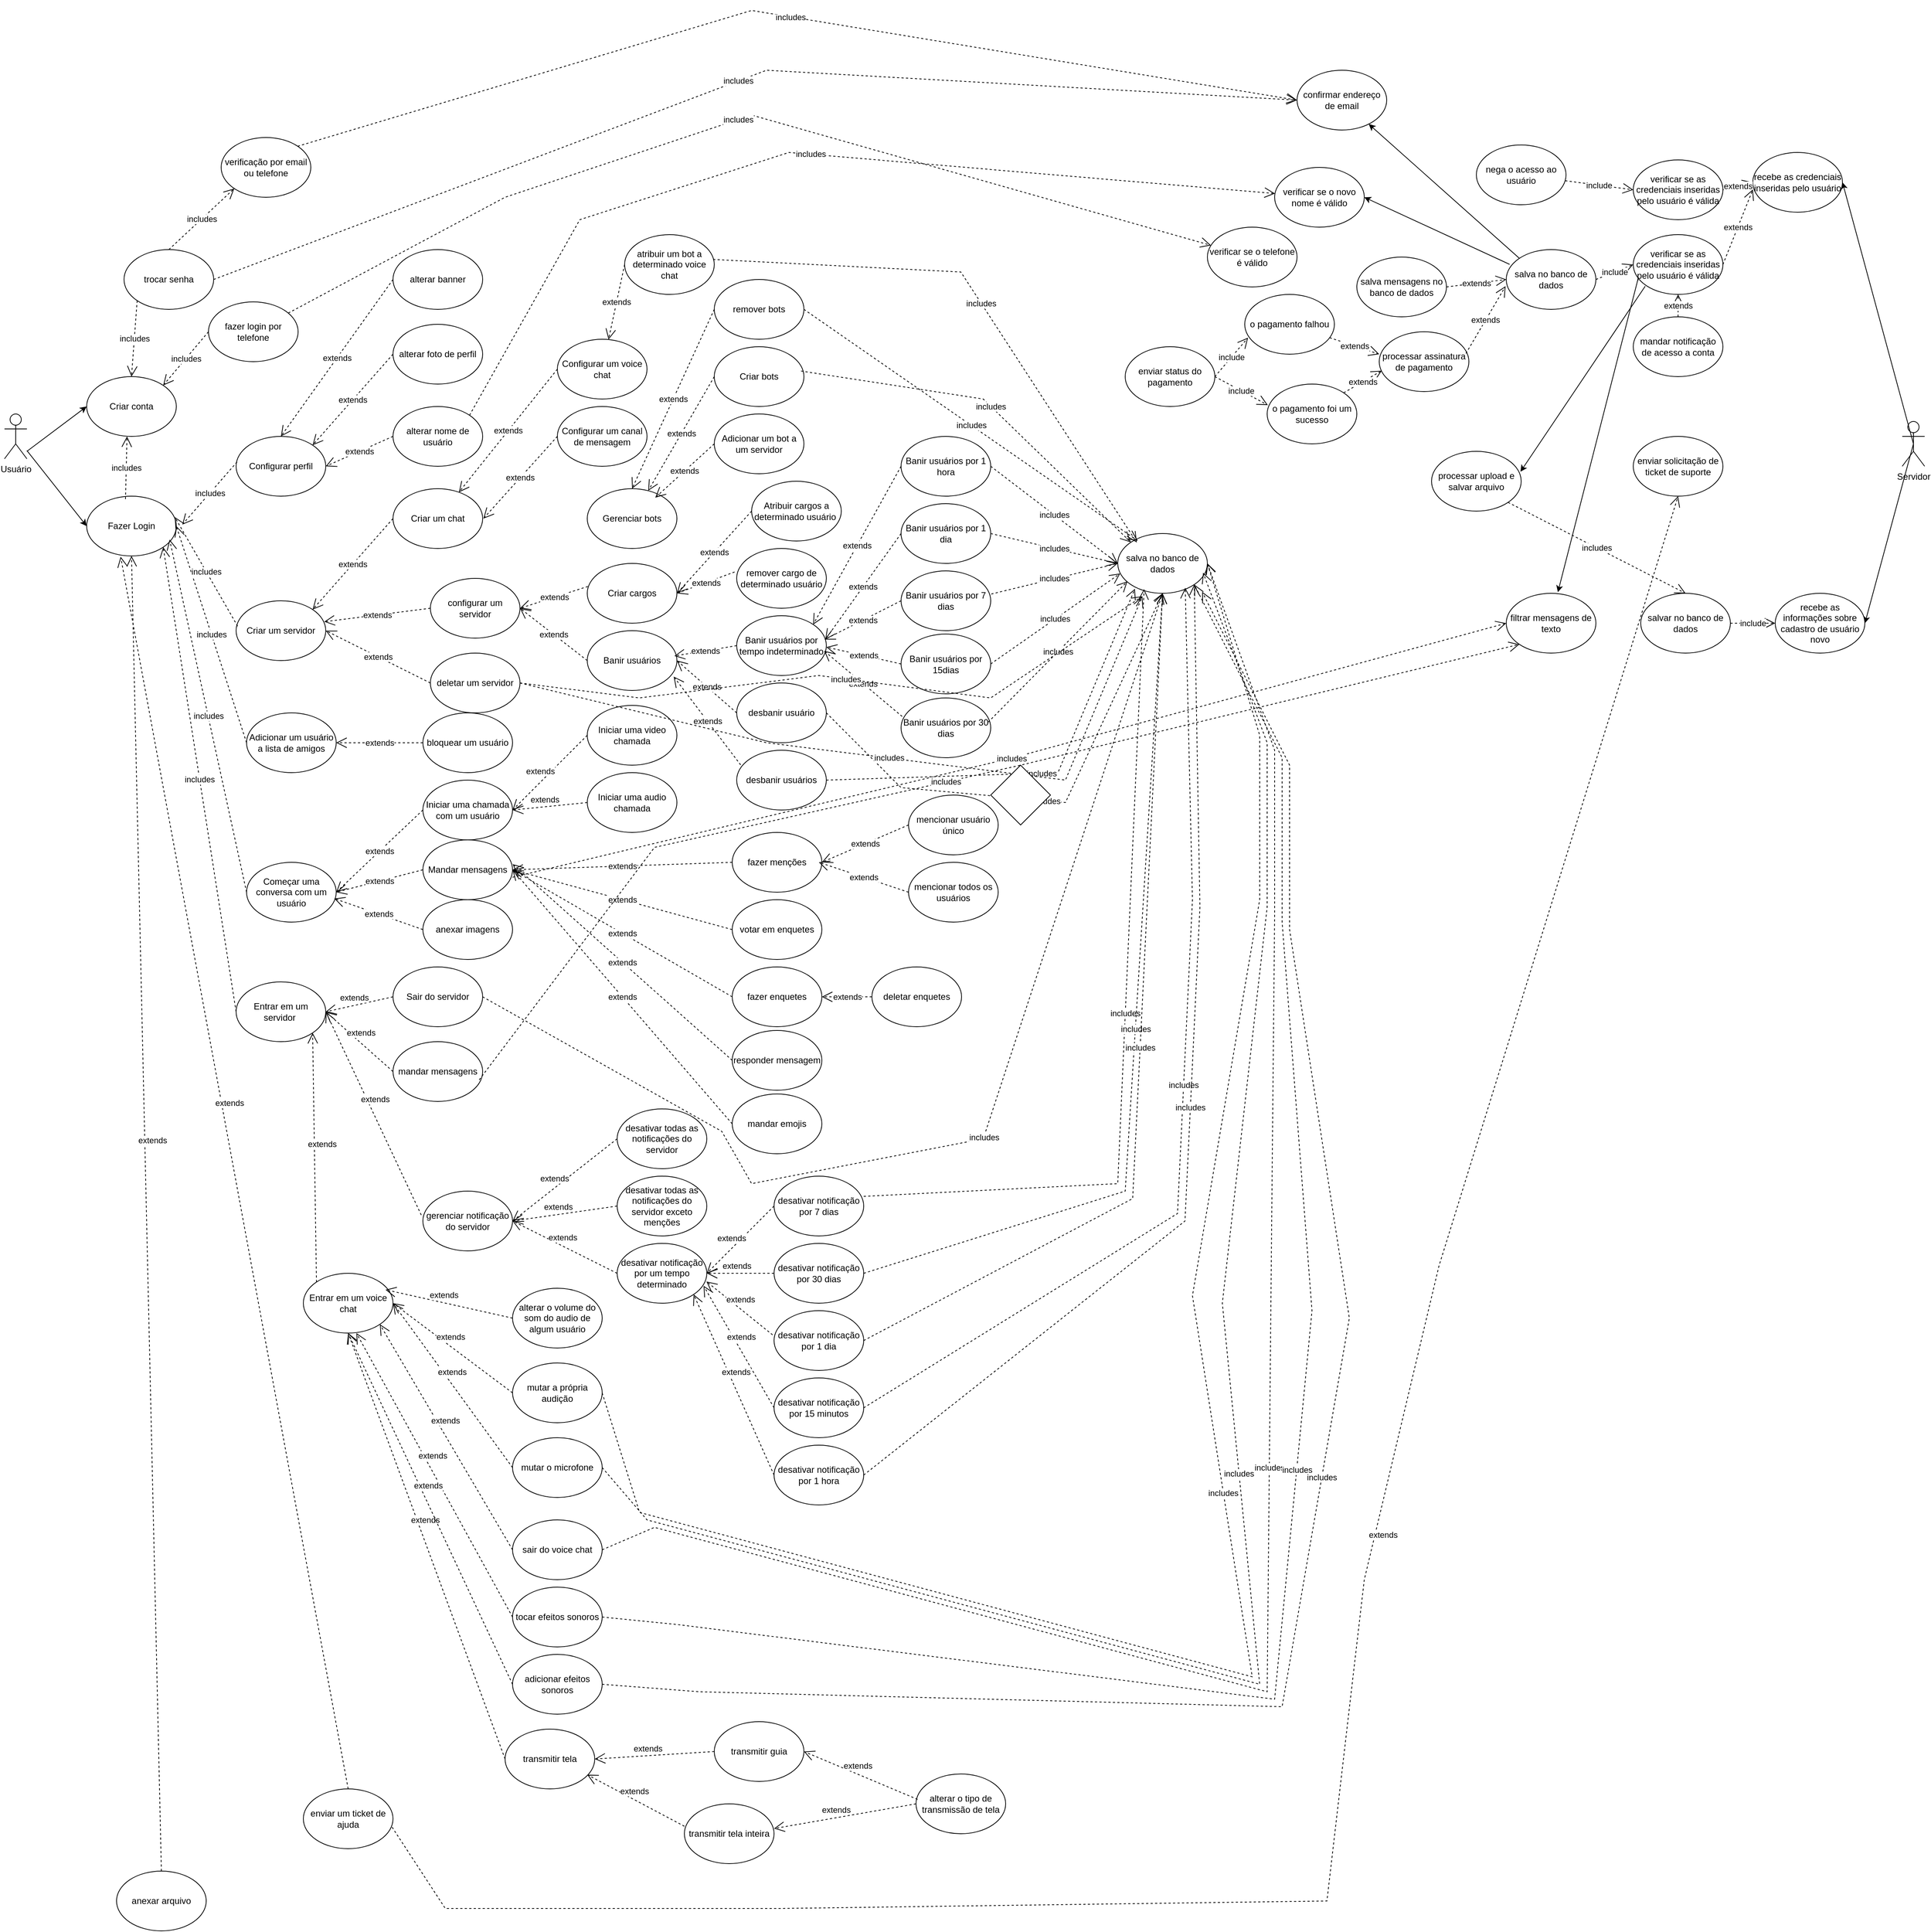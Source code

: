 <mxfile version="28.2.7">
  <diagram name="Página-1" id="WMBDNUp1UoJkL76yBtei">
    <mxGraphModel grid="1" page="1" gridSize="10" guides="1" tooltips="1" connect="1" arrows="1" fold="1" pageScale="1" pageWidth="827" pageHeight="1169" math="0" shadow="0">
      <root>
        <mxCell id="0" />
        <mxCell id="1" parent="0" />
        <mxCell id="Xmes1fs9kZIBl_ImJyhB-1" value="Usuário" style="shape=umlActor;verticalLabelPosition=bottom;verticalAlign=top;html=1;outlineConnect=0;" vertex="1" parent="1">
          <mxGeometry x="80" y="210" width="30" height="60" as="geometry" />
        </mxCell>
        <mxCell id="Xmes1fs9kZIBl_ImJyhB-2" value="Servidor" style="shape=umlActor;verticalLabelPosition=bottom;verticalAlign=top;html=1;outlineConnect=0;" vertex="1" parent="1">
          <mxGeometry x="2620" y="220" width="30" height="60" as="geometry" />
        </mxCell>
        <mxCell id="Xmes1fs9kZIBl_ImJyhB-3" value="Criar conta" style="ellipse;whiteSpace=wrap;html=1;" vertex="1" parent="1">
          <mxGeometry x="190" y="160" width="120" height="80" as="geometry" />
        </mxCell>
        <mxCell id="Xmes1fs9kZIBl_ImJyhB-4" value="Fazer Login" style="ellipse;whiteSpace=wrap;html=1;" vertex="1" parent="1">
          <mxGeometry x="190" y="320" width="120" height="80" as="geometry" />
        </mxCell>
        <mxCell id="Xmes1fs9kZIBl_ImJyhB-5" value="" style="endArrow=classic;html=1;rounded=0;entryX=0;entryY=0.5;entryDx=0;entryDy=0;" edge="1" parent="1" source="Xmes1fs9kZIBl_ImJyhB-1" target="Xmes1fs9kZIBl_ImJyhB-4">
          <mxGeometry width="50" height="50" relative="1" as="geometry">
            <mxPoint x="390" y="420" as="sourcePoint" />
            <mxPoint x="440" y="370" as="targetPoint" />
          </mxGeometry>
        </mxCell>
        <mxCell id="Xmes1fs9kZIBl_ImJyhB-6" value="" style="endArrow=classic;html=1;rounded=0;entryX=0;entryY=0.5;entryDx=0;entryDy=0;" edge="1" parent="1" target="Xmes1fs9kZIBl_ImJyhB-3">
          <mxGeometry width="50" height="50" relative="1" as="geometry">
            <mxPoint x="110" y="260" as="sourcePoint" />
            <mxPoint x="200" y="370" as="targetPoint" />
          </mxGeometry>
        </mxCell>
        <mxCell id="Xmes1fs9kZIBl_ImJyhB-11" value="Adicionar um usuário a lista de amigos" style="ellipse;whiteSpace=wrap;html=1;" vertex="1" parent="1">
          <mxGeometry x="404" y="610" width="120" height="80" as="geometry" />
        </mxCell>
        <mxCell id="Xmes1fs9kZIBl_ImJyhB-14" value="Criar um servidor" style="ellipse;whiteSpace=wrap;html=1;" vertex="1" parent="1">
          <mxGeometry x="390" y="460" width="120" height="80" as="geometry" />
        </mxCell>
        <mxCell id="Xmes1fs9kZIBl_ImJyhB-19" value="includes" style="endArrow=open;endSize=12;dashed=1;html=1;rounded=0;entryX=1;entryY=0.5;entryDx=0;entryDy=0;exitX=0;exitY=0.5;exitDx=0;exitDy=0;" edge="1" parent="1" source="Xmes1fs9kZIBl_ImJyhB-11" target="Xmes1fs9kZIBl_ImJyhB-4">
          <mxGeometry width="160" relative="1" as="geometry">
            <mxPoint x="240" y="100" as="sourcePoint" />
            <mxPoint x="400" y="100" as="targetPoint" />
          </mxGeometry>
        </mxCell>
        <mxCell id="Xmes1fs9kZIBl_ImJyhB-20" value="includes" style="endArrow=open;endSize=12;dashed=1;html=1;rounded=0;entryX=0.983;entryY=0.35;entryDx=0;entryDy=0;exitX=0.017;exitY=0.425;exitDx=0;exitDy=0;exitPerimeter=0;entryPerimeter=0;" edge="1" parent="1" source="Xmes1fs9kZIBl_ImJyhB-14" target="Xmes1fs9kZIBl_ImJyhB-4">
          <mxGeometry width="160" relative="1" as="geometry">
            <mxPoint x="424" y="70" as="sourcePoint" />
            <mxPoint x="302" y="182" as="targetPoint" />
          </mxGeometry>
        </mxCell>
        <mxCell id="Xmes1fs9kZIBl_ImJyhB-22" value="configurar um servidor" style="ellipse;whiteSpace=wrap;html=1;" vertex="1" parent="1">
          <mxGeometry x="650" y="430" width="120" height="80" as="geometry" />
        </mxCell>
        <mxCell id="Xmes1fs9kZIBl_ImJyhB-24" value="Começar uma conversa com um usuário" style="ellipse;whiteSpace=wrap;html=1;" vertex="1" parent="1">
          <mxGeometry x="404" y="810" width="120" height="80" as="geometry" />
        </mxCell>
        <mxCell id="Xmes1fs9kZIBl_ImJyhB-25" value="includes" style="endArrow=open;endSize=12;dashed=1;html=1;rounded=0;entryX=0.925;entryY=0.725;entryDx=0;entryDy=0;exitX=0;exitY=0.5;exitDx=0;exitDy=0;entryPerimeter=0;" edge="1" parent="1" source="Xmes1fs9kZIBl_ImJyhB-24" target="Xmes1fs9kZIBl_ImJyhB-4">
          <mxGeometry width="160" relative="1" as="geometry">
            <mxPoint x="410" y="430" as="sourcePoint" />
            <mxPoint x="320" y="370" as="targetPoint" />
          </mxGeometry>
        </mxCell>
        <mxCell id="Xmes1fs9kZIBl_ImJyhB-26" value="Iniciar uma chamada com um usuário" style="ellipse;whiteSpace=wrap;html=1;" vertex="1" parent="1">
          <mxGeometry x="640" y="700" width="120" height="80" as="geometry" />
        </mxCell>
        <mxCell id="Xmes1fs9kZIBl_ImJyhB-28" value="Criar um chat" style="ellipse;whiteSpace=wrap;html=1;" vertex="1" parent="1">
          <mxGeometry x="600" y="310" width="120" height="80" as="geometry" />
        </mxCell>
        <mxCell id="Xmes1fs9kZIBl_ImJyhB-30" value="extends" style="endArrow=open;endSize=12;dashed=1;html=1;rounded=0;entryX=1;entryY=0;entryDx=0;entryDy=0;exitX=0;exitY=0.5;exitDx=0;exitDy=0;" edge="1" parent="1" source="Xmes1fs9kZIBl_ImJyhB-28" target="Xmes1fs9kZIBl_ImJyhB-14">
          <mxGeometry width="160" relative="1" as="geometry">
            <mxPoint x="392" y="514" as="sourcePoint" />
            <mxPoint x="308" y="598" as="targetPoint" />
          </mxGeometry>
        </mxCell>
        <mxCell id="Xmes1fs9kZIBl_ImJyhB-32" value="Configurar um voice chat" style="ellipse;whiteSpace=wrap;html=1;" vertex="1" parent="1">
          <mxGeometry x="820" y="110" width="120" height="80" as="geometry" />
        </mxCell>
        <mxCell id="Xmes1fs9kZIBl_ImJyhB-33" value="extends" style="endArrow=open;endSize=12;dashed=1;html=1;rounded=0;exitX=0;exitY=0.5;exitDx=0;exitDy=0;" edge="1" parent="1" source="Xmes1fs9kZIBl_ImJyhB-32" target="Xmes1fs9kZIBl_ImJyhB-28">
          <mxGeometry width="160" relative="1" as="geometry">
            <mxPoint x="610" y="370" as="sourcePoint" />
            <mxPoint x="502" y="522" as="targetPoint" />
          </mxGeometry>
        </mxCell>
        <mxCell id="Xmes1fs9kZIBl_ImJyhB-34" value="includes" style="endArrow=open;endSize=12;dashed=1;html=1;rounded=0;entryX=0.45;entryY=1;entryDx=0;entryDy=0;exitX=0.433;exitY=0.05;exitDx=0;exitDy=0;exitPerimeter=0;entryPerimeter=0;" edge="1" parent="1" source="Xmes1fs9kZIBl_ImJyhB-4" target="Xmes1fs9kZIBl_ImJyhB-3">
          <mxGeometry width="160" relative="1" as="geometry">
            <mxPoint x="412" y="304" as="sourcePoint" />
            <mxPoint x="318" y="358" as="targetPoint" />
          </mxGeometry>
        </mxCell>
        <mxCell id="Xmes1fs9kZIBl_ImJyhB-37" value="deletar um servidor" style="ellipse;whiteSpace=wrap;html=1;" vertex="1" parent="1">
          <mxGeometry x="650" y="530" width="120" height="80" as="geometry" />
        </mxCell>
        <mxCell id="Xmes1fs9kZIBl_ImJyhB-39" value="extends" style="endArrow=open;endSize=12;dashed=1;html=1;rounded=0;entryX=0.983;entryY=0.35;entryDx=0;entryDy=0;exitX=0;exitY=0.5;exitDx=0;exitDy=0;entryPerimeter=0;" edge="1" parent="1" source="Xmes1fs9kZIBl_ImJyhB-22" target="Xmes1fs9kZIBl_ImJyhB-14">
          <mxGeometry width="160" relative="1" as="geometry">
            <mxPoint x="610" y="370" as="sourcePoint" />
            <mxPoint x="502" y="522" as="targetPoint" />
          </mxGeometry>
        </mxCell>
        <mxCell id="Xmes1fs9kZIBl_ImJyhB-40" value="extends" style="endArrow=open;endSize=12;dashed=1;html=1;rounded=0;entryX=1;entryY=0.5;entryDx=0;entryDy=0;exitX=0;exitY=0.5;exitDx=0;exitDy=0;entryPerimeter=0;" edge="1" parent="1" source="Xmes1fs9kZIBl_ImJyhB-37" target="Xmes1fs9kZIBl_ImJyhB-14">
          <mxGeometry width="160" relative="1" as="geometry">
            <mxPoint x="660" y="500" as="sourcePoint" />
            <mxPoint x="518" y="538" as="targetPoint" />
          </mxGeometry>
        </mxCell>
        <mxCell id="Xmes1fs9kZIBl_ImJyhB-42" value="extends" style="endArrow=open;endSize=12;dashed=1;html=1;rounded=0;entryX=1;entryY=0.5;entryDx=0;entryDy=0;exitX=0;exitY=0.5;exitDx=0;exitDy=0;" edge="1" parent="1" source="Xmes1fs9kZIBl_ImJyhB-26" target="Xmes1fs9kZIBl_ImJyhB-24">
          <mxGeometry width="160" relative="1" as="geometry">
            <mxPoint x="400" y="790" as="sourcePoint" />
            <mxPoint x="311" y="618" as="targetPoint" />
          </mxGeometry>
        </mxCell>
        <mxCell id="Xmes1fs9kZIBl_ImJyhB-43" value="Entrar em um servidor&amp;nbsp;" style="ellipse;whiteSpace=wrap;html=1;" vertex="1" parent="1">
          <mxGeometry x="390" y="970" width="120" height="80" as="geometry" />
        </mxCell>
        <mxCell id="Xmes1fs9kZIBl_ImJyhB-44" value="includes" style="endArrow=open;endSize=12;dashed=1;html=1;rounded=0;entryX=1;entryY=1;entryDx=0;entryDy=0;exitX=0;exitY=0.5;exitDx=0;exitDy=0;" edge="1" parent="1" source="Xmes1fs9kZIBl_ImJyhB-43" target="Xmes1fs9kZIBl_ImJyhB-4">
          <mxGeometry width="160" relative="1" as="geometry">
            <mxPoint x="410" y="550" as="sourcePoint" />
            <mxPoint x="321" y="378" as="targetPoint" />
          </mxGeometry>
        </mxCell>
        <mxCell id="Xmes1fs9kZIBl_ImJyhB-45" value="Sair do servidor" style="ellipse;whiteSpace=wrap;html=1;" vertex="1" parent="1">
          <mxGeometry x="600" y="950" width="120" height="80" as="geometry" />
        </mxCell>
        <mxCell id="Xmes1fs9kZIBl_ImJyhB-46" value="extends" style="endArrow=open;endSize=12;dashed=1;html=1;rounded=0;exitX=0;exitY=0.5;exitDx=0;exitDy=0;entryX=1;entryY=0.5;entryDx=0;entryDy=0;" edge="1" parent="1" source="Xmes1fs9kZIBl_ImJyhB-45" target="Xmes1fs9kZIBl_ImJyhB-43">
          <mxGeometry x="0.111" y="-10" width="160" relative="1" as="geometry">
            <mxPoint x="840" y="370" as="sourcePoint" />
            <mxPoint x="730" y="370" as="targetPoint" />
            <mxPoint as="offset" />
          </mxGeometry>
        </mxCell>
        <mxCell id="Xmes1fs9kZIBl_ImJyhB-47" value="Entrar em um voice chat" style="ellipse;whiteSpace=wrap;html=1;" vertex="1" parent="1">
          <mxGeometry x="480" y="1360" width="120" height="80" as="geometry" />
        </mxCell>
        <mxCell id="Xmes1fs9kZIBl_ImJyhB-48" value="extends" style="endArrow=open;endSize=12;dashed=1;html=1;rounded=0;exitX=0;exitY=0;exitDx=0;exitDy=0;entryX=1;entryY=1;entryDx=0;entryDy=0;" edge="1" parent="1" source="Xmes1fs9kZIBl_ImJyhB-47" target="Xmes1fs9kZIBl_ImJyhB-43">
          <mxGeometry x="0.111" y="-10" width="160" relative="1" as="geometry">
            <mxPoint x="610" y="900" as="sourcePoint" />
            <mxPoint x="520" y="900" as="targetPoint" />
            <mxPoint as="offset" />
          </mxGeometry>
        </mxCell>
        <mxCell id="Xmes1fs9kZIBl_ImJyhB-49" value="sair do voice chat" style="ellipse;whiteSpace=wrap;html=1;" vertex="1" parent="1">
          <mxGeometry x="760" y="1690" width="120" height="80" as="geometry" />
        </mxCell>
        <mxCell id="Xmes1fs9kZIBl_ImJyhB-52" value="extends" style="endArrow=open;endSize=12;dashed=1;html=1;rounded=0;exitX=0;exitY=0.5;exitDx=0;exitDy=0;entryX=1;entryY=1;entryDx=0;entryDy=0;" edge="1" parent="1" source="Xmes1fs9kZIBl_ImJyhB-49" target="Xmes1fs9kZIBl_ImJyhB-47">
          <mxGeometry x="0.111" y="-10" width="160" relative="1" as="geometry">
            <mxPoint x="610" y="1080" as="sourcePoint" />
            <mxPoint x="520" y="1080" as="targetPoint" />
            <mxPoint as="offset" />
          </mxGeometry>
        </mxCell>
        <mxCell id="Xmes1fs9kZIBl_ImJyhB-53" value="tocar efeitos sonoros" style="ellipse;whiteSpace=wrap;html=1;" vertex="1" parent="1">
          <mxGeometry x="760" y="1780" width="120" height="80" as="geometry" />
        </mxCell>
        <mxCell id="Xmes1fs9kZIBl_ImJyhB-54" value="extends" style="endArrow=open;endSize=12;dashed=1;html=1;rounded=0;exitX=0;exitY=0.5;exitDx=0;exitDy=0;entryX=0.592;entryY=1;entryDx=0;entryDy=0;entryPerimeter=0;" edge="1" parent="1" source="Xmes1fs9kZIBl_ImJyhB-53" target="Xmes1fs9kZIBl_ImJyhB-47">
          <mxGeometry x="0.111" y="-10" width="160" relative="1" as="geometry">
            <mxPoint x="840" y="1200" as="sourcePoint" />
            <mxPoint x="730" y="1200" as="targetPoint" />
            <mxPoint as="offset" />
          </mxGeometry>
        </mxCell>
        <mxCell id="Xmes1fs9kZIBl_ImJyhB-55" value="Iniciar uma video chamada" style="ellipse;whiteSpace=wrap;html=1;" vertex="1" parent="1">
          <mxGeometry x="860" y="600" width="120" height="80" as="geometry" />
        </mxCell>
        <mxCell id="Xmes1fs9kZIBl_ImJyhB-56" value="Iniciar uma audio chamada" style="ellipse;whiteSpace=wrap;html=1;" vertex="1" parent="1">
          <mxGeometry x="860" y="690" width="120" height="80" as="geometry" />
        </mxCell>
        <mxCell id="Xmes1fs9kZIBl_ImJyhB-57" value="extends" style="endArrow=open;endSize=12;dashed=1;html=1;rounded=0;exitX=0;exitY=0.5;exitDx=0;exitDy=0;entryX=1;entryY=0.5;entryDx=0;entryDy=0;" edge="1" parent="1" source="Xmes1fs9kZIBl_ImJyhB-56" target="Xmes1fs9kZIBl_ImJyhB-26">
          <mxGeometry x="0.111" y="-10" width="160" relative="1" as="geometry">
            <mxPoint x="610" y="900" as="sourcePoint" />
            <mxPoint x="520" y="900" as="targetPoint" />
            <mxPoint as="offset" />
          </mxGeometry>
        </mxCell>
        <mxCell id="Xmes1fs9kZIBl_ImJyhB-58" value="extends" style="endArrow=open;endSize=12;dashed=1;html=1;rounded=0;exitX=0;exitY=0.5;exitDx=0;exitDy=0;entryX=1;entryY=0.5;entryDx=0;entryDy=0;" edge="1" parent="1" source="Xmes1fs9kZIBl_ImJyhB-55" target="Xmes1fs9kZIBl_ImJyhB-26">
          <mxGeometry x="0.111" y="-10" width="160" relative="1" as="geometry">
            <mxPoint x="827" y="835" as="sourcePoint" />
            <mxPoint x="730" y="790" as="targetPoint" />
            <mxPoint as="offset" />
          </mxGeometry>
        </mxCell>
        <mxCell id="Xmes1fs9kZIBl_ImJyhB-59" value="Mandar mensagens" style="ellipse;whiteSpace=wrap;html=1;" vertex="1" parent="1">
          <mxGeometry x="640" y="780" width="120" height="80" as="geometry" />
        </mxCell>
        <mxCell id="Xmes1fs9kZIBl_ImJyhB-60" value="extends" style="endArrow=open;endSize=12;dashed=1;html=1;rounded=0;entryX=1;entryY=0.5;entryDx=0;entryDy=0;exitX=0;exitY=0.5;exitDx=0;exitDy=0;" edge="1" parent="1" source="Xmes1fs9kZIBl_ImJyhB-59" target="Xmes1fs9kZIBl_ImJyhB-24">
          <mxGeometry width="160" relative="1" as="geometry">
            <mxPoint x="650" y="720" as="sourcePoint" />
            <mxPoint x="520" y="790" as="targetPoint" />
          </mxGeometry>
        </mxCell>
        <mxCell id="Xmes1fs9kZIBl_ImJyhB-63" value="bloquear um usuário" style="ellipse;whiteSpace=wrap;html=1;" vertex="1" parent="1">
          <mxGeometry x="640" y="610" width="120" height="80" as="geometry" />
        </mxCell>
        <mxCell id="Xmes1fs9kZIBl_ImJyhB-64" value="extends" style="endArrow=open;endSize=12;dashed=1;html=1;rounded=0;entryX=1;entryY=0.5;entryDx=0;entryDy=0;exitX=0;exitY=0.5;exitDx=0;exitDy=0;" edge="1" parent="1" source="Xmes1fs9kZIBl_ImJyhB-63" target="Xmes1fs9kZIBl_ImJyhB-11">
          <mxGeometry width="160" relative="1" as="geometry">
            <mxPoint x="660" y="580" as="sourcePoint" />
            <mxPoint x="520" y="530" as="targetPoint" />
          </mxGeometry>
        </mxCell>
        <mxCell id="Xmes1fs9kZIBl_ImJyhB-65" value="transmitir tela" style="ellipse;whiteSpace=wrap;html=1;" vertex="1" parent="1">
          <mxGeometry x="750" y="1970" width="120" height="80" as="geometry" />
        </mxCell>
        <mxCell id="Xmes1fs9kZIBl_ImJyhB-66" value="extends" style="endArrow=open;endSize=12;dashed=1;html=1;rounded=0;exitX=0;exitY=0.5;exitDx=0;exitDy=0;entryX=0.5;entryY=1;entryDx=0;entryDy=0;" edge="1" parent="1" source="Xmes1fs9kZIBl_ImJyhB-65" target="Xmes1fs9kZIBl_ImJyhB-47">
          <mxGeometry x="0.111" y="-10" width="160" relative="1" as="geometry">
            <mxPoint x="840" y="1370" as="sourcePoint" />
            <mxPoint x="712" y="1318" as="targetPoint" />
            <mxPoint as="offset" />
          </mxGeometry>
        </mxCell>
        <mxCell id="Xmes1fs9kZIBl_ImJyhB-67" value="transmitir guia" style="ellipse;whiteSpace=wrap;html=1;" vertex="1" parent="1">
          <mxGeometry x="1030" y="1960" width="120" height="80" as="geometry" />
        </mxCell>
        <mxCell id="Xmes1fs9kZIBl_ImJyhB-68" value="extends" style="endArrow=open;endSize=12;dashed=1;html=1;rounded=0;exitX=0;exitY=0.5;exitDx=0;exitDy=0;entryX=1;entryY=0.5;entryDx=0;entryDy=0;" edge="1" parent="1" source="Xmes1fs9kZIBl_ImJyhB-67" target="Xmes1fs9kZIBl_ImJyhB-65">
          <mxGeometry x="0.111" y="-10" width="160" relative="1" as="geometry">
            <mxPoint x="840" y="1380" as="sourcePoint" />
            <mxPoint x="670" y="1240" as="targetPoint" />
            <mxPoint as="offset" />
          </mxGeometry>
        </mxCell>
        <mxCell id="Xmes1fs9kZIBl_ImJyhB-69" value="transmitir tela inteira" style="ellipse;whiteSpace=wrap;html=1;" vertex="1" parent="1">
          <mxGeometry x="990" y="2070" width="120" height="80" as="geometry" />
        </mxCell>
        <mxCell id="Xmes1fs9kZIBl_ImJyhB-71" value="extends" style="endArrow=open;endSize=12;dashed=1;html=1;rounded=0;exitX=0;exitY=0.375;exitDx=0;exitDy=0;entryX=0.917;entryY=0.763;entryDx=0;entryDy=0;exitPerimeter=0;entryPerimeter=0;" edge="1" parent="1" source="Xmes1fs9kZIBl_ImJyhB-69" target="Xmes1fs9kZIBl_ImJyhB-65">
          <mxGeometry x="0.111" y="-10" width="160" relative="1" as="geometry">
            <mxPoint x="1060" y="1380" as="sourcePoint" />
            <mxPoint x="960" y="1380" as="targetPoint" />
            <mxPoint as="offset" />
          </mxGeometry>
        </mxCell>
        <mxCell id="Xmes1fs9kZIBl_ImJyhB-72" value="alterar o tipo de transmissão de tela" style="ellipse;whiteSpace=wrap;html=1;" vertex="1" parent="1">
          <mxGeometry x="1300" y="2030" width="120" height="80" as="geometry" />
        </mxCell>
        <mxCell id="Xmes1fs9kZIBl_ImJyhB-73" value="extends" style="endArrow=open;endSize=12;dashed=1;html=1;rounded=0;exitX=0;exitY=0.5;exitDx=0;exitDy=0;entryX=1;entryY=0.413;entryDx=0;entryDy=0;entryPerimeter=0;" edge="1" parent="1" source="Xmes1fs9kZIBl_ImJyhB-72" target="Xmes1fs9kZIBl_ImJyhB-69">
          <mxGeometry x="0.111" y="-10" width="160" relative="1" as="geometry">
            <mxPoint x="1010" y="1750" as="sourcePoint" />
            <mxPoint x="940" y="1671" as="targetPoint" />
            <mxPoint as="offset" />
          </mxGeometry>
        </mxCell>
        <mxCell id="Xmes1fs9kZIBl_ImJyhB-74" value="extends" style="endArrow=open;endSize=12;dashed=1;html=1;rounded=0;exitX=0.017;exitY=0.425;exitDx=0;exitDy=0;entryX=1;entryY=0.5;entryDx=0;entryDy=0;exitPerimeter=0;" edge="1" parent="1" source="Xmes1fs9kZIBl_ImJyhB-72" target="Xmes1fs9kZIBl_ImJyhB-67">
          <mxGeometry x="0.111" y="-10" width="160" relative="1" as="geometry">
            <mxPoint x="1210" y="1710" as="sourcePoint" />
            <mxPoint x="1130" y="1753" as="targetPoint" />
            <mxPoint as="offset" />
          </mxGeometry>
        </mxCell>
        <mxCell id="Xmes1fs9kZIBl_ImJyhB-75" value="mutar o microfone" style="ellipse;whiteSpace=wrap;html=1;" vertex="1" parent="1">
          <mxGeometry x="760" y="1580" width="120" height="80" as="geometry" />
        </mxCell>
        <mxCell id="Xmes1fs9kZIBl_ImJyhB-76" value="extends" style="endArrow=open;endSize=12;dashed=1;html=1;rounded=0;exitX=0;exitY=0.5;exitDx=0;exitDy=0;entryX=1;entryY=0.5;entryDx=0;entryDy=0;" edge="1" parent="1" source="Xmes1fs9kZIBl_ImJyhB-75" target="Xmes1fs9kZIBl_ImJyhB-47">
          <mxGeometry x="0.111" y="-10" width="160" relative="1" as="geometry">
            <mxPoint x="780" y="1420" as="sourcePoint" />
            <mxPoint x="610" y="1413" as="targetPoint" />
            <mxPoint as="offset" />
          </mxGeometry>
        </mxCell>
        <mxCell id="Xmes1fs9kZIBl_ImJyhB-77" value="mutar a própria audição" style="ellipse;whiteSpace=wrap;html=1;" vertex="1" parent="1">
          <mxGeometry x="760" y="1480" width="120" height="80" as="geometry" />
        </mxCell>
        <mxCell id="Xmes1fs9kZIBl_ImJyhB-78" value="extends" style="endArrow=open;endSize=12;dashed=1;html=1;rounded=0;exitX=0;exitY=0.5;exitDx=0;exitDy=0;" edge="1" parent="1" source="Xmes1fs9kZIBl_ImJyhB-77">
          <mxGeometry x="0.111" y="-10" width="160" relative="1" as="geometry">
            <mxPoint x="780" y="1300" as="sourcePoint" />
            <mxPoint x="600" y="1400" as="targetPoint" />
            <mxPoint as="offset" />
          </mxGeometry>
        </mxCell>
        <mxCell id="Xmes1fs9kZIBl_ImJyhB-79" value="alterar o volume do som do audio de algum usuário" style="ellipse;whiteSpace=wrap;html=1;" vertex="1" parent="1">
          <mxGeometry x="760" y="1380" width="120" height="80" as="geometry" />
        </mxCell>
        <mxCell id="Xmes1fs9kZIBl_ImJyhB-80" value="extends" style="endArrow=open;endSize=12;dashed=1;html=1;rounded=0;exitX=0;exitY=0.5;exitDx=0;exitDy=0;entryX=0.917;entryY=0.275;entryDx=0;entryDy=0;entryPerimeter=0;" edge="1" parent="1" source="Xmes1fs9kZIBl_ImJyhB-79" target="Xmes1fs9kZIBl_ImJyhB-47">
          <mxGeometry x="0.111" y="-10" width="160" relative="1" as="geometry">
            <mxPoint x="770" y="1440" as="sourcePoint" />
            <mxPoint x="610" y="1410" as="targetPoint" />
            <mxPoint as="offset" />
          </mxGeometry>
        </mxCell>
        <mxCell id="Xmes1fs9kZIBl_ImJyhB-81" value="Configurar perfil" style="ellipse;whiteSpace=wrap;html=1;" vertex="1" parent="1">
          <mxGeometry x="390" y="240" width="120" height="80" as="geometry" />
        </mxCell>
        <mxCell id="Xmes1fs9kZIBl_ImJyhB-83" value="includes" style="endArrow=open;endSize=12;dashed=1;html=1;rounded=0;entryX=0.983;entryY=0.35;entryDx=0;entryDy=0;exitX=0.011;exitY=0.427;exitDx=0;exitDy=0;exitPerimeter=0;entryPerimeter=0;" edge="1" parent="1" source="Xmes1fs9kZIBl_ImJyhB-81">
          <mxGeometry width="160" relative="1" as="geometry">
            <mxPoint x="402" y="524" as="sourcePoint" />
            <mxPoint x="318" y="358" as="targetPoint" />
          </mxGeometry>
        </mxCell>
        <mxCell id="Xmes1fs9kZIBl_ImJyhB-84" value="alterar foto de perfil" style="ellipse;whiteSpace=wrap;html=1;" vertex="1" parent="1">
          <mxGeometry x="600" y="90" width="120" height="80" as="geometry" />
        </mxCell>
        <mxCell id="Xmes1fs9kZIBl_ImJyhB-85" value="alterar&amp;nbsp;nome de usuário" style="ellipse;whiteSpace=wrap;html=1;" vertex="1" parent="1">
          <mxGeometry x="600" y="200" width="120" height="80" as="geometry" />
        </mxCell>
        <mxCell id="Xmes1fs9kZIBl_ImJyhB-86" value="extends" style="endArrow=open;endSize=12;dashed=1;html=1;rounded=0;entryX=1;entryY=0;entryDx=0;entryDy=0;exitX=0;exitY=0.5;exitDx=0;exitDy=0;" edge="1" parent="1" source="Xmes1fs9kZIBl_ImJyhB-84" target="Xmes1fs9kZIBl_ImJyhB-81">
          <mxGeometry width="160" relative="1" as="geometry">
            <mxPoint x="610" y="360" as="sourcePoint" />
            <mxPoint x="502" y="482" as="targetPoint" />
          </mxGeometry>
        </mxCell>
        <mxCell id="Xmes1fs9kZIBl_ImJyhB-87" value="extends" style="endArrow=open;endSize=12;dashed=1;html=1;rounded=0;entryX=1;entryY=0.5;entryDx=0;entryDy=0;exitX=0;exitY=0.5;exitDx=0;exitDy=0;" edge="1" parent="1" source="Xmes1fs9kZIBl_ImJyhB-85" target="Xmes1fs9kZIBl_ImJyhB-81">
          <mxGeometry width="160" relative="1" as="geometry">
            <mxPoint x="610" y="360" as="sourcePoint" />
            <mxPoint x="502" y="482" as="targetPoint" />
          </mxGeometry>
        </mxCell>
        <mxCell id="Xmes1fs9kZIBl_ImJyhB-88" value="alterar banner" style="ellipse;whiteSpace=wrap;html=1;" vertex="1" parent="1">
          <mxGeometry x="600" y="-10" width="120" height="80" as="geometry" />
        </mxCell>
        <mxCell id="Xmes1fs9kZIBl_ImJyhB-89" value="extends" style="endArrow=open;endSize=12;dashed=1;html=1;rounded=0;entryX=0.5;entryY=0;entryDx=0;entryDy=0;exitX=0;exitY=0.5;exitDx=0;exitDy=0;" edge="1" parent="1" source="Xmes1fs9kZIBl_ImJyhB-88" target="Xmes1fs9kZIBl_ImJyhB-81">
          <mxGeometry width="160" relative="1" as="geometry">
            <mxPoint x="610" y="140" as="sourcePoint" />
            <mxPoint x="502" y="262" as="targetPoint" />
          </mxGeometry>
        </mxCell>
        <mxCell id="Xmes1fs9kZIBl_ImJyhB-90" value="gerenciar notificação do servidor" style="ellipse;whiteSpace=wrap;html=1;" vertex="1" parent="1">
          <mxGeometry x="640" y="1250" width="120" height="80" as="geometry" />
        </mxCell>
        <mxCell id="Xmes1fs9kZIBl_ImJyhB-91" value="extends" style="endArrow=open;endSize=12;dashed=1;html=1;rounded=0;exitX=-0.018;exitY=0.4;exitDx=0;exitDy=0;entryX=1;entryY=0.5;entryDx=0;entryDy=0;exitPerimeter=0;" edge="1" parent="1" source="Xmes1fs9kZIBl_ImJyhB-90" target="Xmes1fs9kZIBl_ImJyhB-43">
          <mxGeometry x="0.111" y="-10" width="160" relative="1" as="geometry">
            <mxPoint x="610" y="1000" as="sourcePoint" />
            <mxPoint x="520" y="1020" as="targetPoint" />
            <mxPoint as="offset" />
          </mxGeometry>
        </mxCell>
        <mxCell id="Xmes1fs9kZIBl_ImJyhB-92" value="desativar todas as notificações do servidor" style="ellipse;whiteSpace=wrap;html=1;" vertex="1" parent="1">
          <mxGeometry x="900" y="1140" width="120" height="80" as="geometry" />
        </mxCell>
        <mxCell id="Xmes1fs9kZIBl_ImJyhB-93" value="desativar todas as notificações do servidor exceto menções" style="ellipse;whiteSpace=wrap;html=1;" vertex="1" parent="1">
          <mxGeometry x="900" y="1230" width="120" height="80" as="geometry" />
        </mxCell>
        <mxCell id="Xmes1fs9kZIBl_ImJyhB-94" value="extends" style="endArrow=open;endSize=12;dashed=1;html=1;rounded=0;exitX=0;exitY=0.5;exitDx=0;exitDy=0;entryX=1;entryY=0.5;entryDx=0;entryDy=0;" edge="1" parent="1" source="Xmes1fs9kZIBl_ImJyhB-93" target="Xmes1fs9kZIBl_ImJyhB-90">
          <mxGeometry x="0.111" y="-10" width="160" relative="1" as="geometry">
            <mxPoint x="770" y="1250" as="sourcePoint" />
            <mxPoint x="600" y="1212" as="targetPoint" />
            <mxPoint as="offset" />
          </mxGeometry>
        </mxCell>
        <mxCell id="Xmes1fs9kZIBl_ImJyhB-95" value="extends" style="endArrow=open;endSize=12;dashed=1;html=1;rounded=0;exitX=0;exitY=0.5;exitDx=0;exitDy=0;entryX=1;entryY=0.5;entryDx=0;entryDy=0;" edge="1" parent="1" source="Xmes1fs9kZIBl_ImJyhB-92" target="Xmes1fs9kZIBl_ImJyhB-90">
          <mxGeometry x="0.111" y="-10" width="160" relative="1" as="geometry">
            <mxPoint x="800" y="1090" as="sourcePoint" />
            <mxPoint x="730" y="1100" as="targetPoint" />
            <mxPoint as="offset" />
          </mxGeometry>
        </mxCell>
        <mxCell id="Xmes1fs9kZIBl_ImJyhB-96" value="desativar notificação por um tempo determinado" style="ellipse;whiteSpace=wrap;html=1;" vertex="1" parent="1">
          <mxGeometry x="900" y="1320" width="120" height="80" as="geometry" />
        </mxCell>
        <mxCell id="Xmes1fs9kZIBl_ImJyhB-97" value="extends" style="endArrow=open;endSize=12;dashed=1;html=1;rounded=0;exitX=0;exitY=0.5;exitDx=0;exitDy=0;entryX=1;entryY=0.5;entryDx=0;entryDy=0;" edge="1" parent="1" source="Xmes1fs9kZIBl_ImJyhB-96" target="Xmes1fs9kZIBl_ImJyhB-90">
          <mxGeometry x="0.111" y="-10" width="160" relative="1" as="geometry">
            <mxPoint x="810" y="1060" as="sourcePoint" />
            <mxPoint x="730" y="1100" as="targetPoint" />
            <mxPoint as="offset" />
          </mxGeometry>
        </mxCell>
        <mxCell id="Xmes1fs9kZIBl_ImJyhB-98" value="desativar notificação por 7 dias" style="ellipse;whiteSpace=wrap;html=1;" vertex="1" parent="1">
          <mxGeometry x="1110" y="1230" width="120" height="80" as="geometry" />
        </mxCell>
        <mxCell id="Xmes1fs9kZIBl_ImJyhB-99" value="desativar notificação por 30 dias" style="ellipse;whiteSpace=wrap;html=1;" vertex="1" parent="1">
          <mxGeometry x="1110" y="1320" width="120" height="80" as="geometry" />
        </mxCell>
        <mxCell id="Xmes1fs9kZIBl_ImJyhB-100" value="desativar notificação por 1 dia" style="ellipse;whiteSpace=wrap;html=1;" vertex="1" parent="1">
          <mxGeometry x="1110" y="1410" width="120" height="80" as="geometry" />
        </mxCell>
        <mxCell id="Xmes1fs9kZIBl_ImJyhB-102" value="desativar notificação por 15 minutos" style="ellipse;whiteSpace=wrap;html=1;" vertex="1" parent="1">
          <mxGeometry x="1110" y="1500" width="120" height="80" as="geometry" />
        </mxCell>
        <mxCell id="Xmes1fs9kZIBl_ImJyhB-103" value="desativar notificação por 1 hora" style="ellipse;whiteSpace=wrap;html=1;" vertex="1" parent="1">
          <mxGeometry x="1110" y="1590" width="120" height="80" as="geometry" />
        </mxCell>
        <mxCell id="Xmes1fs9kZIBl_ImJyhB-104" value="extends" style="endArrow=open;endSize=12;dashed=1;html=1;rounded=0;exitX=0;exitY=0.5;exitDx=0;exitDy=0;entryX=1;entryY=0.5;entryDx=0;entryDy=0;" edge="1" parent="1" source="Xmes1fs9kZIBl_ImJyhB-98" target="Xmes1fs9kZIBl_ImJyhB-96">
          <mxGeometry x="0.111" y="-10" width="160" relative="1" as="geometry">
            <mxPoint x="870" y="1170" as="sourcePoint" />
            <mxPoint x="730" y="1100" as="targetPoint" />
            <mxPoint as="offset" />
          </mxGeometry>
        </mxCell>
        <mxCell id="Xmes1fs9kZIBl_ImJyhB-105" value="extends" style="endArrow=open;endSize=12;dashed=1;html=1;rounded=0;exitX=0;exitY=0.5;exitDx=0;exitDy=0;entryX=1;entryY=0.5;entryDx=0;entryDy=0;" edge="1" parent="1" source="Xmes1fs9kZIBl_ImJyhB-99" target="Xmes1fs9kZIBl_ImJyhB-96">
          <mxGeometry x="0.111" y="-10" width="160" relative="1" as="geometry">
            <mxPoint x="1080" y="1080" as="sourcePoint" />
            <mxPoint x="990" y="1170" as="targetPoint" />
            <mxPoint as="offset" />
          </mxGeometry>
        </mxCell>
        <mxCell id="Xmes1fs9kZIBl_ImJyhB-106" value="extends" style="endArrow=open;endSize=12;dashed=1;html=1;rounded=0;exitX=-0.016;exitY=0.405;exitDx=0;exitDy=0;exitPerimeter=0;entryX=0.996;entryY=0.637;entryDx=0;entryDy=0;entryPerimeter=0;" edge="1" parent="1" source="Xmes1fs9kZIBl_ImJyhB-100" target="Xmes1fs9kZIBl_ImJyhB-96">
          <mxGeometry x="0.111" y="-10" width="160" relative="1" as="geometry">
            <mxPoint x="1080" y="1170" as="sourcePoint" />
            <mxPoint x="980" y="1160" as="targetPoint" />
            <mxPoint as="offset" />
          </mxGeometry>
        </mxCell>
        <mxCell id="Xmes1fs9kZIBl_ImJyhB-107" value="extends" style="endArrow=open;endSize=12;dashed=1;html=1;rounded=0;exitX=0;exitY=0.5;exitDx=0;exitDy=0;entryX=0.964;entryY=0.709;entryDx=0;entryDy=0;entryPerimeter=0;" edge="1" parent="1" source="Xmes1fs9kZIBl_ImJyhB-102" target="Xmes1fs9kZIBl_ImJyhB-96">
          <mxGeometry x="0.111" y="-10" width="160" relative="1" as="geometry">
            <mxPoint x="1078" y="1252" as="sourcePoint" />
            <mxPoint x="990" y="1181" as="targetPoint" />
            <mxPoint as="offset" />
          </mxGeometry>
        </mxCell>
        <mxCell id="Xmes1fs9kZIBl_ImJyhB-108" value="extends" style="endArrow=open;endSize=12;dashed=1;html=1;rounded=0;exitX=0;exitY=0.5;exitDx=0;exitDy=0;entryX=1;entryY=1;entryDx=0;entryDy=0;" edge="1" parent="1" source="Xmes1fs9kZIBl_ImJyhB-103" target="Xmes1fs9kZIBl_ImJyhB-96">
          <mxGeometry x="0.111" y="-10" width="160" relative="1" as="geometry">
            <mxPoint x="1080" y="1350" as="sourcePoint" />
            <mxPoint x="986" y="1187" as="targetPoint" />
            <mxPoint as="offset" />
          </mxGeometry>
        </mxCell>
        <mxCell id="Xmes1fs9kZIBl_ImJyhB-109" value="anexar imagens" style="ellipse;whiteSpace=wrap;html=1;" vertex="1" parent="1">
          <mxGeometry x="640" y="860" width="120" height="80" as="geometry" />
        </mxCell>
        <mxCell id="Xmes1fs9kZIBl_ImJyhB-110" value="extends" style="endArrow=open;endSize=12;dashed=1;html=1;rounded=0;entryX=0.978;entryY=0.606;entryDx=0;entryDy=0;exitX=0;exitY=0.5;exitDx=0;exitDy=0;entryPerimeter=0;" edge="1" parent="1" source="Xmes1fs9kZIBl_ImJyhB-109" target="Xmes1fs9kZIBl_ImJyhB-24">
          <mxGeometry width="160" relative="1" as="geometry">
            <mxPoint x="640" y="850" as="sourcePoint" />
            <mxPoint x="524" y="880" as="targetPoint" />
          </mxGeometry>
        </mxCell>
        <mxCell id="Xmes1fs9kZIBl_ImJyhB-112" value="mandar emojis" style="ellipse;whiteSpace=wrap;html=1;" vertex="1" parent="1">
          <mxGeometry x="1054.02" y="1120" width="120" height="80" as="geometry" />
        </mxCell>
        <mxCell id="Xmes1fs9kZIBl_ImJyhB-113" value="extends" style="endArrow=open;endSize=12;dashed=1;html=1;rounded=0;entryX=1;entryY=0.5;entryDx=0;entryDy=0;exitX=0;exitY=0.5;exitDx=0;exitDy=0;entryPerimeter=0;" edge="1" parent="1" source="Xmes1fs9kZIBl_ImJyhB-112" target="Xmes1fs9kZIBl_ImJyhB-59">
          <mxGeometry width="160" relative="1" as="geometry">
            <mxPoint x="650" y="830" as="sourcePoint" />
            <mxPoint x="534" y="860" as="targetPoint" />
          </mxGeometry>
        </mxCell>
        <mxCell id="Xmes1fs9kZIBl_ImJyhB-114" value="responder mensagem" style="ellipse;whiteSpace=wrap;html=1;" vertex="1" parent="1">
          <mxGeometry x="1054.02" y="1035" width="120" height="80" as="geometry" />
        </mxCell>
        <mxCell id="Xmes1fs9kZIBl_ImJyhB-115" value="extends" style="endArrow=open;endSize=12;dashed=1;html=1;rounded=0;entryX=1.002;entryY=0.407;entryDx=0;entryDy=0;exitX=0;exitY=0.5;exitDx=0;exitDy=0;entryPerimeter=0;" edge="1" parent="1" source="Xmes1fs9kZIBl_ImJyhB-114" target="Xmes1fs9kZIBl_ImJyhB-59">
          <mxGeometry width="160" relative="1" as="geometry">
            <mxPoint x="1070" y="940" as="sourcePoint" />
            <mxPoint x="770" y="830" as="targetPoint" />
          </mxGeometry>
        </mxCell>
        <mxCell id="Xmes1fs9kZIBl_ImJyhB-144" value="mandar mensagens" style="ellipse;whiteSpace=wrap;html=1;" vertex="1" parent="1">
          <mxGeometry x="600" y="1050" width="120" height="80" as="geometry" />
        </mxCell>
        <mxCell id="Xmes1fs9kZIBl_ImJyhB-145" value="extends" style="endArrow=open;endSize=12;dashed=1;html=1;rounded=0;exitX=0;exitY=0.5;exitDx=0;exitDy=0;entryX=1;entryY=0.5;entryDx=0;entryDy=0;" edge="1" parent="1" source="Xmes1fs9kZIBl_ImJyhB-144" target="Xmes1fs9kZIBl_ImJyhB-43">
          <mxGeometry x="0.111" y="-10" width="160" relative="1" as="geometry">
            <mxPoint x="610" y="1000" as="sourcePoint" />
            <mxPoint x="520" y="1020" as="targetPoint" />
            <mxPoint as="offset" />
          </mxGeometry>
        </mxCell>
        <mxCell id="Xmes1fs9kZIBl_ImJyhB-146" value="fazer enquetes" style="ellipse;whiteSpace=wrap;html=1;" vertex="1" parent="1">
          <mxGeometry x="1054.02" y="950" width="120" height="80" as="geometry" />
        </mxCell>
        <mxCell id="Xmes1fs9kZIBl_ImJyhB-147" value="Configurar um canal de mensagem" style="ellipse;whiteSpace=wrap;html=1;" vertex="1" parent="1">
          <mxGeometry x="820" y="200" width="120" height="80" as="geometry" />
        </mxCell>
        <mxCell id="Xmes1fs9kZIBl_ImJyhB-148" value="extends" style="endArrow=open;endSize=12;dashed=1;html=1;rounded=0;exitX=0;exitY=0.5;exitDx=0;exitDy=0;" edge="1" parent="1" source="Xmes1fs9kZIBl_ImJyhB-147">
          <mxGeometry width="160" relative="1" as="geometry">
            <mxPoint x="837" y="290" as="sourcePoint" />
            <mxPoint x="721" y="350" as="targetPoint" />
          </mxGeometry>
        </mxCell>
        <mxCell id="Xmes1fs9kZIBl_ImJyhB-149" value="extends" style="endArrow=open;endSize=12;dashed=1;html=1;rounded=0;entryX=1;entryY=0.5;entryDx=0;entryDy=0;exitX=0;exitY=0.5;exitDx=0;exitDy=0;" edge="1" parent="1" source="Xmes1fs9kZIBl_ImJyhB-146" target="Xmes1fs9kZIBl_ImJyhB-59">
          <mxGeometry width="160" relative="1" as="geometry">
            <mxPoint x="1070" y="920" as="sourcePoint" />
            <mxPoint x="770" y="823" as="targetPoint" />
          </mxGeometry>
        </mxCell>
        <mxCell id="Xmes1fs9kZIBl_ImJyhB-150" value="votar em enquetes" style="ellipse;whiteSpace=wrap;html=1;" vertex="1" parent="1">
          <mxGeometry x="1054.02" y="860" width="120" height="80" as="geometry" />
        </mxCell>
        <mxCell id="Xmes1fs9kZIBl_ImJyhB-151" value="extends" style="endArrow=open;endSize=12;dashed=1;html=1;rounded=0;entryX=1;entryY=0.5;entryDx=0;entryDy=0;exitX=0;exitY=0.5;exitDx=0;exitDy=0;" edge="1" parent="1" source="Xmes1fs9kZIBl_ImJyhB-150" target="Xmes1fs9kZIBl_ImJyhB-59">
          <mxGeometry width="160" relative="1" as="geometry">
            <mxPoint x="1053.02" y="880" as="sourcePoint" />
            <mxPoint x="745.98" y="895.52" as="targetPoint" />
          </mxGeometry>
        </mxCell>
        <mxCell id="Xmes1fs9kZIBl_ImJyhB-152" value="fazer menções" style="ellipse;whiteSpace=wrap;html=1;" vertex="1" parent="1">
          <mxGeometry x="1054.02" y="770" width="120" height="80" as="geometry" />
        </mxCell>
        <mxCell id="Xmes1fs9kZIBl_ImJyhB-153" value="extends" style="endArrow=open;endSize=12;dashed=1;html=1;rounded=0;exitX=0;exitY=0.5;exitDx=0;exitDy=0;" edge="1" parent="1" source="Xmes1fs9kZIBl_ImJyhB-152">
          <mxGeometry width="160" relative="1" as="geometry">
            <mxPoint x="1064" y="910" as="sourcePoint" />
            <mxPoint x="760" y="820" as="targetPoint" />
          </mxGeometry>
        </mxCell>
        <mxCell id="Xmes1fs9kZIBl_ImJyhB-154" value="mencionar usuário único" style="ellipse;whiteSpace=wrap;html=1;" vertex="1" parent="1">
          <mxGeometry x="1290" y="720" width="120" height="80" as="geometry" />
        </mxCell>
        <mxCell id="Xmes1fs9kZIBl_ImJyhB-155" value="extends" style="endArrow=open;endSize=12;dashed=1;html=1;rounded=0;exitX=0;exitY=0.5;exitDx=0;exitDy=0;entryX=1;entryY=0.5;entryDx=0;entryDy=0;" edge="1" parent="1" source="Xmes1fs9kZIBl_ImJyhB-154" target="Xmes1fs9kZIBl_ImJyhB-152">
          <mxGeometry width="160" relative="1" as="geometry">
            <mxPoint x="1064" y="820" as="sourcePoint" />
            <mxPoint x="770" y="830" as="targetPoint" />
          </mxGeometry>
        </mxCell>
        <mxCell id="Xmes1fs9kZIBl_ImJyhB-156" value="mencionar todos os usuários" style="ellipse;whiteSpace=wrap;html=1;" vertex="1" parent="1">
          <mxGeometry x="1290" y="810" width="120" height="80" as="geometry" />
        </mxCell>
        <mxCell id="Xmes1fs9kZIBl_ImJyhB-157" value="extends" style="endArrow=open;endSize=12;dashed=1;html=1;rounded=0;exitX=0;exitY=0.5;exitDx=0;exitDy=0;" edge="1" parent="1" source="Xmes1fs9kZIBl_ImJyhB-156">
          <mxGeometry width="160" relative="1" as="geometry">
            <mxPoint x="1240" y="720" as="sourcePoint" />
            <mxPoint x="1170" y="810" as="targetPoint" />
          </mxGeometry>
        </mxCell>
        <mxCell id="Xmes1fs9kZIBl_ImJyhB-158" value="deletar enquetes" style="ellipse;whiteSpace=wrap;html=1;" vertex="1" parent="1">
          <mxGeometry x="1241" y="950" width="120" height="80" as="geometry" />
        </mxCell>
        <mxCell id="Xmes1fs9kZIBl_ImJyhB-159" value="extends" style="endArrow=open;endSize=12;dashed=1;html=1;rounded=0;exitX=0;exitY=0.5;exitDx=0;exitDy=0;entryX=1;entryY=0.5;entryDx=0;entryDy=0;" edge="1" parent="1" source="Xmes1fs9kZIBl_ImJyhB-158" target="Xmes1fs9kZIBl_ImJyhB-146">
          <mxGeometry width="160" relative="1" as="geometry">
            <mxPoint x="1310" y="820" as="sourcePoint" />
            <mxPoint x="1180" y="820" as="targetPoint" />
          </mxGeometry>
        </mxCell>
        <mxCell id="Xmes1fs9kZIBl_ImJyhB-160" value="Criar cargos" style="ellipse;whiteSpace=wrap;html=1;" vertex="1" parent="1">
          <mxGeometry x="860" y="410" width="120" height="80" as="geometry" />
        </mxCell>
        <mxCell id="Xmes1fs9kZIBl_ImJyhB-161" value="extends" style="endArrow=open;endSize=12;dashed=1;html=1;rounded=0;exitX=0.007;exitY=0.385;exitDx=0;exitDy=0;entryX=1;entryY=0.5;entryDx=0;entryDy=0;exitPerimeter=0;" edge="1" parent="1" source="Xmes1fs9kZIBl_ImJyhB-160" target="Xmes1fs9kZIBl_ImJyhB-22">
          <mxGeometry width="160" relative="1" as="geometry">
            <mxPoint x="837" y="380" as="sourcePoint" />
            <mxPoint x="731" y="360" as="targetPoint" />
          </mxGeometry>
        </mxCell>
        <mxCell id="Xmes1fs9kZIBl_ImJyhB-162" value="Atribuir cargos a determinado usuário&amp;nbsp;" style="ellipse;whiteSpace=wrap;html=1;" vertex="1" parent="1">
          <mxGeometry x="1080" y="300" width="120" height="80" as="geometry" />
        </mxCell>
        <mxCell id="Xmes1fs9kZIBl_ImJyhB-163" value="remover cargo de determinado usuário" style="ellipse;whiteSpace=wrap;html=1;" vertex="1" parent="1">
          <mxGeometry x="1060" y="390" width="120" height="80" as="geometry" />
        </mxCell>
        <mxCell id="Xmes1fs9kZIBl_ImJyhB-164" value="extends" style="endArrow=open;endSize=12;dashed=1;html=1;rounded=0;exitX=0;exitY=0.5;exitDx=0;exitDy=0;entryX=1;entryY=0.5;entryDx=0;entryDy=0;" edge="1" parent="1" source="Xmes1fs9kZIBl_ImJyhB-162" target="Xmes1fs9kZIBl_ImJyhB-160">
          <mxGeometry width="160" relative="1" as="geometry">
            <mxPoint x="837" y="290" as="sourcePoint" />
            <mxPoint x="721" y="339" as="targetPoint" />
          </mxGeometry>
        </mxCell>
        <mxCell id="Xmes1fs9kZIBl_ImJyhB-165" value="extends" style="endArrow=open;endSize=12;dashed=1;html=1;rounded=0;exitX=-0.023;exitY=0.393;exitDx=0;exitDy=0;entryX=1;entryY=0.5;entryDx=0;entryDy=0;exitPerimeter=0;" edge="1" parent="1" source="Xmes1fs9kZIBl_ImJyhB-163" target="Xmes1fs9kZIBl_ImJyhB-160">
          <mxGeometry width="160" relative="1" as="geometry">
            <mxPoint x="1040" y="410" as="sourcePoint" />
            <mxPoint x="980" y="480" as="targetPoint" />
          </mxGeometry>
        </mxCell>
        <mxCell id="Xmes1fs9kZIBl_ImJyhB-166" value="Banir usuários" style="ellipse;whiteSpace=wrap;html=1;" vertex="1" parent="1">
          <mxGeometry x="860" y="500" width="120" height="80" as="geometry" />
        </mxCell>
        <mxCell id="Xmes1fs9kZIBl_ImJyhB-167" value="extends" style="endArrow=open;endSize=12;dashed=1;html=1;rounded=0;exitX=0;exitY=0.5;exitDx=0;exitDy=0;" edge="1" parent="1" source="Xmes1fs9kZIBl_ImJyhB-166">
          <mxGeometry width="160" relative="1" as="geometry">
            <mxPoint x="871" y="451" as="sourcePoint" />
            <mxPoint x="770" y="470" as="targetPoint" />
          </mxGeometry>
        </mxCell>
        <mxCell id="Xmes1fs9kZIBl_ImJyhB-168" value="Banir usuários por tempo indeterminado" style="ellipse;whiteSpace=wrap;html=1;" vertex="1" parent="1">
          <mxGeometry x="1060" y="480" width="120" height="80" as="geometry" />
        </mxCell>
        <mxCell id="Xmes1fs9kZIBl_ImJyhB-169" value="desbanir usuário" style="ellipse;whiteSpace=wrap;html=1;" vertex="1" parent="1">
          <mxGeometry x="1060" y="570" width="120" height="80" as="geometry" />
        </mxCell>
        <mxCell id="Xmes1fs9kZIBl_ImJyhB-170" value="extends" style="endArrow=open;endSize=12;dashed=1;html=1;rounded=0;exitX=0;exitY=0.5;exitDx=0;exitDy=0;entryX=0.972;entryY=0.423;entryDx=0;entryDy=0;entryPerimeter=0;" edge="1" parent="1" source="Xmes1fs9kZIBl_ImJyhB-168" target="Xmes1fs9kZIBl_ImJyhB-166">
          <mxGeometry width="160" relative="1" as="geometry">
            <mxPoint x="1067" y="431" as="sourcePoint" />
            <mxPoint x="990" y="460" as="targetPoint" />
          </mxGeometry>
        </mxCell>
        <mxCell id="Xmes1fs9kZIBl_ImJyhB-171" value="extends" style="endArrow=open;endSize=12;dashed=1;html=1;rounded=0;exitX=0;exitY=0.5;exitDx=0;exitDy=0;entryX=1;entryY=0.5;entryDx=0;entryDy=0;" edge="1" parent="1" source="Xmes1fs9kZIBl_ImJyhB-169" target="Xmes1fs9kZIBl_ImJyhB-166">
          <mxGeometry width="160" relative="1" as="geometry">
            <mxPoint x="1050" y="530" as="sourcePoint" />
            <mxPoint x="987" y="544" as="targetPoint" />
          </mxGeometry>
        </mxCell>
        <mxCell id="Xmes1fs9kZIBl_ImJyhB-172" value="Banir usuários por 1 hora" style="ellipse;whiteSpace=wrap;html=1;" vertex="1" parent="1">
          <mxGeometry x="1280" y="240" width="120" height="80" as="geometry" />
        </mxCell>
        <mxCell id="Xmes1fs9kZIBl_ImJyhB-173" value="Banir usuários por 1 dia" style="ellipse;whiteSpace=wrap;html=1;" vertex="1" parent="1">
          <mxGeometry x="1280" y="330" width="120" height="80" as="geometry" />
        </mxCell>
        <mxCell id="Xmes1fs9kZIBl_ImJyhB-174" value="Banir usuários por 7 dias" style="ellipse;whiteSpace=wrap;html=1;" vertex="1" parent="1">
          <mxGeometry x="1280" y="420" width="120" height="80" as="geometry" />
        </mxCell>
        <mxCell id="Xmes1fs9kZIBl_ImJyhB-176" value="Banir usuários por 15dias" style="ellipse;whiteSpace=wrap;html=1;" vertex="1" parent="1">
          <mxGeometry x="1280" y="504.5" width="120" height="80" as="geometry" />
        </mxCell>
        <mxCell id="Xmes1fs9kZIBl_ImJyhB-177" value="Banir usuários por 30 dias" style="ellipse;whiteSpace=wrap;html=1;" vertex="1" parent="1">
          <mxGeometry x="1280" y="590" width="120" height="80" as="geometry" />
        </mxCell>
        <mxCell id="Xmes1fs9kZIBl_ImJyhB-178" value="extends" style="endArrow=open;endSize=12;dashed=1;html=1;rounded=0;exitX=0;exitY=0.5;exitDx=0;exitDy=0;entryX=1;entryY=0;entryDx=0;entryDy=0;" edge="1" parent="1" source="Xmes1fs9kZIBl_ImJyhB-172" target="Xmes1fs9kZIBl_ImJyhB-168">
          <mxGeometry width="160" relative="1" as="geometry">
            <mxPoint x="1070" y="620" as="sourcePoint" />
            <mxPoint x="990" y="550" as="targetPoint" />
          </mxGeometry>
        </mxCell>
        <mxCell id="Xmes1fs9kZIBl_ImJyhB-179" value="extends" style="endArrow=open;endSize=12;dashed=1;html=1;rounded=0;exitX=0;exitY=0.5;exitDx=0;exitDy=0;entryX=0.988;entryY=0.399;entryDx=0;entryDy=0;entryPerimeter=0;" edge="1" parent="1" source="Xmes1fs9kZIBl_ImJyhB-173" target="Xmes1fs9kZIBl_ImJyhB-168">
          <mxGeometry width="160" relative="1" as="geometry">
            <mxPoint x="1290" y="290" as="sourcePoint" />
            <mxPoint x="1188" y="430" as="targetPoint" />
          </mxGeometry>
        </mxCell>
        <mxCell id="Xmes1fs9kZIBl_ImJyhB-180" value="extends" style="endArrow=open;endSize=12;dashed=1;html=1;rounded=0;exitX=0;exitY=0.5;exitDx=0;exitDy=0;entryX=0.98;entryY=0.399;entryDx=0;entryDy=0;entryPerimeter=0;" edge="1" parent="1" source="Xmes1fs9kZIBl_ImJyhB-174" target="Xmes1fs9kZIBl_ImJyhB-168">
          <mxGeometry width="160" relative="1" as="geometry">
            <mxPoint x="1290" y="380" as="sourcePoint" />
            <mxPoint x="1189" y="522" as="targetPoint" />
          </mxGeometry>
        </mxCell>
        <mxCell id="Xmes1fs9kZIBl_ImJyhB-181" value="extends" style="endArrow=open;endSize=12;dashed=1;html=1;rounded=0;exitX=0;exitY=0.5;exitDx=0;exitDy=0;entryX=1;entryY=0.525;entryDx=0;entryDy=0;entryPerimeter=0;" edge="1" parent="1" source="Xmes1fs9kZIBl_ImJyhB-176" target="Xmes1fs9kZIBl_ImJyhB-168">
          <mxGeometry width="160" relative="1" as="geometry">
            <mxPoint x="1290" y="470" as="sourcePoint" />
            <mxPoint x="1188" y="522" as="targetPoint" />
          </mxGeometry>
        </mxCell>
        <mxCell id="Xmes1fs9kZIBl_ImJyhB-182" value="extends" style="endArrow=open;endSize=12;dashed=1;html=1;rounded=0;exitX=0.012;exitY=0.31;exitDx=0;exitDy=0;exitPerimeter=0;" edge="1" parent="1" source="Xmes1fs9kZIBl_ImJyhB-177">
          <mxGeometry width="160" relative="1" as="geometry">
            <mxPoint x="1290" y="555" as="sourcePoint" />
            <mxPoint x="1177" y="527" as="targetPoint" />
          </mxGeometry>
        </mxCell>
        <mxCell id="Xmes1fs9kZIBl_ImJyhB-183" value="desbanir usuários" style="ellipse;whiteSpace=wrap;html=1;" vertex="1" parent="1">
          <mxGeometry x="1060" y="660" width="120" height="80" as="geometry" />
        </mxCell>
        <mxCell id="Xmes1fs9kZIBl_ImJyhB-184" value="extends" style="endArrow=open;endSize=12;dashed=1;html=1;rounded=0;exitX=0.044;exitY=0.245;exitDx=0;exitDy=0;entryX=0.964;entryY=0.768;entryDx=0;entryDy=0;exitPerimeter=0;entryPerimeter=0;" edge="1" parent="1" source="Xmes1fs9kZIBl_ImJyhB-183" target="Xmes1fs9kZIBl_ImJyhB-166">
          <mxGeometry width="160" relative="1" as="geometry">
            <mxPoint x="1070" y="620" as="sourcePoint" />
            <mxPoint x="990" y="550" as="targetPoint" />
          </mxGeometry>
        </mxCell>
        <mxCell id="Xmes1fs9kZIBl_ImJyhB-186" value="Gerenciar bots" style="ellipse;whiteSpace=wrap;html=1;" vertex="1" parent="1">
          <mxGeometry x="860" y="310" width="120" height="80" as="geometry" />
        </mxCell>
        <mxCell id="Xmes1fs9kZIBl_ImJyhB-187" value="Criar bots" style="ellipse;whiteSpace=wrap;html=1;" vertex="1" parent="1">
          <mxGeometry x="1030" y="120" width="120" height="80" as="geometry" />
        </mxCell>
        <mxCell id="Xmes1fs9kZIBl_ImJyhB-188" value="Adicionar um bot a um servidor" style="ellipse;whiteSpace=wrap;html=1;" vertex="1" parent="1">
          <mxGeometry x="1030" y="210" width="120" height="80" as="geometry" />
        </mxCell>
        <mxCell id="Xmes1fs9kZIBl_ImJyhB-189" value="extends" style="endArrow=open;endSize=12;dashed=1;html=1;rounded=0;exitX=0;exitY=0.5;exitDx=0;exitDy=0;" edge="1" parent="1" source="Xmes1fs9kZIBl_ImJyhB-187" target="Xmes1fs9kZIBl_ImJyhB-186">
          <mxGeometry width="160" relative="1" as="geometry">
            <mxPoint x="830" y="250" as="sourcePoint" />
            <mxPoint x="731" y="360" as="targetPoint" />
          </mxGeometry>
        </mxCell>
        <mxCell id="Xmes1fs9kZIBl_ImJyhB-190" value="extends" style="endArrow=open;endSize=12;dashed=1;html=1;rounded=0;exitX=0;exitY=0.5;exitDx=0;exitDy=0;" edge="1" parent="1" source="Xmes1fs9kZIBl_ImJyhB-188">
          <mxGeometry width="160" relative="1" as="geometry">
            <mxPoint x="1040" y="160" as="sourcePoint" />
            <mxPoint x="951" y="322" as="targetPoint" />
          </mxGeometry>
        </mxCell>
        <mxCell id="Xmes1fs9kZIBl_ImJyhB-191" value="adicionar efeitos sonoros" style="ellipse;whiteSpace=wrap;html=1;" vertex="1" parent="1">
          <mxGeometry x="760" y="1870" width="120" height="80" as="geometry" />
        </mxCell>
        <mxCell id="Xmes1fs9kZIBl_ImJyhB-193" value="extends" style="endArrow=open;endSize=12;dashed=1;html=1;rounded=0;exitX=0;exitY=0.5;exitDx=0;exitDy=0;entryX=0.5;entryY=1;entryDx=0;entryDy=0;" edge="1" parent="1" source="Xmes1fs9kZIBl_ImJyhB-191" target="Xmes1fs9kZIBl_ImJyhB-47">
          <mxGeometry x="0.111" y="-10" width="160" relative="1" as="geometry">
            <mxPoint x="760" y="2020" as="sourcePoint" />
            <mxPoint x="550" y="1450" as="targetPoint" />
            <mxPoint as="offset" />
          </mxGeometry>
        </mxCell>
        <mxCell id="Xmes1fs9kZIBl_ImJyhB-194" value="remover bots" style="ellipse;whiteSpace=wrap;html=1;" vertex="1" parent="1">
          <mxGeometry x="1030" y="30" width="120" height="80" as="geometry" />
        </mxCell>
        <mxCell id="Xmes1fs9kZIBl_ImJyhB-195" value="extends" style="endArrow=open;endSize=12;dashed=1;html=1;rounded=0;exitX=0;exitY=0.5;exitDx=0;exitDy=0;entryX=0.5;entryY=0;entryDx=0;entryDy=0;" edge="1" parent="1" source="Xmes1fs9kZIBl_ImJyhB-194" target="Xmes1fs9kZIBl_ImJyhB-186">
          <mxGeometry width="160" relative="1" as="geometry">
            <mxPoint x="1040" y="170" as="sourcePoint" />
            <mxPoint x="952" y="323" as="targetPoint" />
          </mxGeometry>
        </mxCell>
        <mxCell id="NYOgzQqby7aJ2xaLrMQC-1" value="atribuir um bot a determinado voice chat" style="ellipse;whiteSpace=wrap;html=1;" vertex="1" parent="1">
          <mxGeometry x="910" y="-30" width="120" height="80" as="geometry" />
        </mxCell>
        <mxCell id="NYOgzQqby7aJ2xaLrMQC-2" value="extends" style="endArrow=open;endSize=12;dashed=1;html=1;rounded=0;exitX=0;exitY=0.5;exitDx=0;exitDy=0;" edge="1" parent="1" source="NYOgzQqby7aJ2xaLrMQC-1" target="Xmes1fs9kZIBl_ImJyhB-32">
          <mxGeometry width="160" relative="1" as="geometry">
            <mxPoint x="830" y="160" as="sourcePoint" />
            <mxPoint x="698" y="325" as="targetPoint" />
          </mxGeometry>
        </mxCell>
        <mxCell id="NYOgzQqby7aJ2xaLrMQC-3" value="trocar senha" style="ellipse;whiteSpace=wrap;html=1;" vertex="1" parent="1">
          <mxGeometry x="240" y="-10" width="120" height="80" as="geometry" />
        </mxCell>
        <mxCell id="NYOgzQqby7aJ2xaLrMQC-4" value="includes" style="endArrow=open;endSize=12;dashed=1;html=1;rounded=0;entryX=0.5;entryY=0;entryDx=0;entryDy=0;exitX=0;exitY=1;exitDx=0;exitDy=0;" edge="1" parent="1" source="NYOgzQqby7aJ2xaLrMQC-3" target="Xmes1fs9kZIBl_ImJyhB-3">
          <mxGeometry width="160" relative="1" as="geometry">
            <mxPoint x="252" y="334" as="sourcePoint" />
            <mxPoint x="254" y="250" as="targetPoint" />
          </mxGeometry>
        </mxCell>
        <mxCell id="NYOgzQqby7aJ2xaLrMQC-5" value="fazer login por telefone" style="ellipse;whiteSpace=wrap;html=1;" vertex="1" parent="1">
          <mxGeometry x="353" y="60" width="120" height="80" as="geometry" />
        </mxCell>
        <mxCell id="NYOgzQqby7aJ2xaLrMQC-6" value="includes" style="endArrow=open;endSize=12;dashed=1;html=1;rounded=0;entryX=1;entryY=0;entryDx=0;entryDy=0;exitX=0;exitY=0.5;exitDx=0;exitDy=0;" edge="1" parent="1" source="NYOgzQqby7aJ2xaLrMQC-5" target="Xmes1fs9kZIBl_ImJyhB-3">
          <mxGeometry width="160" relative="1" as="geometry">
            <mxPoint x="267" y="78" as="sourcePoint" />
            <mxPoint x="260" y="170" as="targetPoint" />
          </mxGeometry>
        </mxCell>
        <mxCell id="mSGAIo1k-pSds2j6DRD9-1" value="recebe as credenciais inseridas pelo usuário" style="ellipse;whiteSpace=wrap;html=1;" vertex="1" parent="1">
          <mxGeometry x="2420" y="-140" width="120" height="80" as="geometry" />
        </mxCell>
        <mxCell id="mSGAIo1k-pSds2j6DRD9-2" value="" style="endArrow=classic;html=1;rounded=0;entryX=1;entryY=0.5;entryDx=0;entryDy=0;exitX=0.5;exitY=0.5;exitDx=0;exitDy=0;exitPerimeter=0;" edge="1" parent="1" source="Xmes1fs9kZIBl_ImJyhB-2" target="mSGAIo1k-pSds2j6DRD9-1">
          <mxGeometry width="50" height="50" relative="1" as="geometry">
            <mxPoint x="2330" y="390" as="sourcePoint" />
            <mxPoint x="2380" y="340" as="targetPoint" />
          </mxGeometry>
        </mxCell>
        <mxCell id="mSGAIo1k-pSds2j6DRD9-3" value="verificar se as credenciais inseridas pelo usuário é válida" style="ellipse;whiteSpace=wrap;html=1;" vertex="1" parent="1">
          <mxGeometry x="2260" y="-130" width="120" height="80" as="geometry" />
        </mxCell>
        <mxCell id="mSGAIo1k-pSds2j6DRD9-4" value="verificar se as credenciais inseridas pelo usuário é válida" style="ellipse;whiteSpace=wrap;html=1;" vertex="1" parent="1">
          <mxGeometry x="2260" y="-30" width="120" height="80" as="geometry" />
        </mxCell>
        <mxCell id="mSGAIo1k-pSds2j6DRD9-5" value="extends" style="endArrow=open;endSize=12;dashed=1;html=1;rounded=0;exitX=1;exitY=0.5;exitDx=0;exitDy=0;entryX=0;entryY=0.5;entryDx=0;entryDy=0;" edge="1" parent="1" source="mSGAIo1k-pSds2j6DRD9-3" target="mSGAIo1k-pSds2j6DRD9-1">
          <mxGeometry width="160" relative="1" as="geometry">
            <mxPoint x="1910" y="300" as="sourcePoint" />
            <mxPoint x="1792" y="512" as="targetPoint" />
          </mxGeometry>
        </mxCell>
        <mxCell id="mSGAIo1k-pSds2j6DRD9-6" value="extends" style="endArrow=open;endSize=12;dashed=1;html=1;rounded=0;exitX=1;exitY=0.5;exitDx=0;exitDy=0;entryX=0.001;entryY=0.618;entryDx=0;entryDy=0;entryPerimeter=0;" edge="1" parent="1" source="mSGAIo1k-pSds2j6DRD9-4" target="mSGAIo1k-pSds2j6DRD9-1">
          <mxGeometry width="160" relative="1" as="geometry">
            <mxPoint x="2390" y="160" as="sourcePoint" />
            <mxPoint x="2434" y="248" as="targetPoint" />
          </mxGeometry>
        </mxCell>
        <mxCell id="mSGAIo1k-pSds2j6DRD9-7" value="nega o acesso ao usuário" style="ellipse;whiteSpace=wrap;html=1;" vertex="1" parent="1">
          <mxGeometry x="2050" y="-150" width="120" height="80" as="geometry" />
        </mxCell>
        <mxCell id="mSGAIo1k-pSds2j6DRD9-8" value="include" style="endArrow=open;endSize=12;dashed=1;html=1;rounded=0;entryX=0;entryY=0.5;entryDx=0;entryDy=0;" edge="1" parent="1" source="mSGAIo1k-pSds2j6DRD9-7" target="mSGAIo1k-pSds2j6DRD9-3">
          <mxGeometry width="160" relative="1" as="geometry">
            <mxPoint x="2370" y="210" as="sourcePoint" />
            <mxPoint x="2434" y="248" as="targetPoint" />
          </mxGeometry>
        </mxCell>
        <mxCell id="mSGAIo1k-pSds2j6DRD9-9" value="salva no banco de dados" style="ellipse;whiteSpace=wrap;html=1;" vertex="1" parent="1">
          <mxGeometry x="2090" y="-10" width="120" height="80" as="geometry" />
        </mxCell>
        <mxCell id="mSGAIo1k-pSds2j6DRD9-10" value="include" style="endArrow=open;endSize=12;dashed=1;html=1;rounded=0;entryX=0;entryY=0.5;entryDx=0;entryDy=0;exitX=1;exitY=0.5;exitDx=0;exitDy=0;" edge="1" parent="1" source="mSGAIo1k-pSds2j6DRD9-9" target="mSGAIo1k-pSds2j6DRD9-4">
          <mxGeometry width="160" relative="1" as="geometry">
            <mxPoint x="2180" y="210" as="sourcePoint" />
            <mxPoint x="2250" y="210" as="targetPoint" />
          </mxGeometry>
        </mxCell>
        <mxCell id="mSGAIo1k-pSds2j6DRD9-13" value="recebe as informações sobre cadastro de usuário novo" style="ellipse;whiteSpace=wrap;html=1;" vertex="1" parent="1">
          <mxGeometry x="2450" y="450" width="120" height="80" as="geometry" />
        </mxCell>
        <mxCell id="mSGAIo1k-pSds2j6DRD9-14" value="" style="endArrow=classic;html=1;rounded=0;entryX=1;entryY=0.5;entryDx=0;entryDy=0;exitX=0.5;exitY=0.5;exitDx=0;exitDy=0;exitPerimeter=0;" edge="1" parent="1" source="Xmes1fs9kZIBl_ImJyhB-2" target="mSGAIo1k-pSds2j6DRD9-13">
          <mxGeometry width="50" height="50" relative="1" as="geometry">
            <mxPoint x="2645" y="260" as="sourcePoint" />
            <mxPoint x="2550" y="260" as="targetPoint" />
          </mxGeometry>
        </mxCell>
        <mxCell id="mSGAIo1k-pSds2j6DRD9-15" value="salvar no banco de dados" style="ellipse;whiteSpace=wrap;html=1;" vertex="1" parent="1">
          <mxGeometry x="2270" y="450" width="120" height="80" as="geometry" />
        </mxCell>
        <mxCell id="mSGAIo1k-pSds2j6DRD9-16" value="include" style="endArrow=open;endSize=12;dashed=1;html=1;rounded=0;entryX=0;entryY=0.5;entryDx=0;entryDy=0;exitX=1;exitY=0.5;exitDx=0;exitDy=0;" edge="1" parent="1" source="mSGAIo1k-pSds2j6DRD9-15" target="mSGAIo1k-pSds2j6DRD9-13">
          <mxGeometry width="160" relative="1" as="geometry">
            <mxPoint x="2180" y="310" as="sourcePoint" />
            <mxPoint x="2260" y="310" as="targetPoint" />
          </mxGeometry>
        </mxCell>
        <mxCell id="mSGAIo1k-pSds2j6DRD9-17" value="salva mensagens no banco de dados" style="ellipse;whiteSpace=wrap;html=1;" vertex="1" parent="1">
          <mxGeometry x="1890" width="120" height="80" as="geometry" />
        </mxCell>
        <mxCell id="mSGAIo1k-pSds2j6DRD9-18" value="extends" style="endArrow=open;endSize=12;dashed=1;html=1;rounded=0;entryX=0;entryY=0.5;entryDx=0;entryDy=0;exitX=1;exitY=0.5;exitDx=0;exitDy=0;" edge="1" parent="1" source="mSGAIo1k-pSds2j6DRD9-17" target="mSGAIo1k-pSds2j6DRD9-9">
          <mxGeometry width="160" relative="1" as="geometry">
            <mxPoint x="2210" y="310" as="sourcePoint" />
            <mxPoint x="2260" y="310" as="targetPoint" />
          </mxGeometry>
        </mxCell>
        <mxCell id="mSGAIo1k-pSds2j6DRD9-19" value="mandar notificação de acesso a conta" style="ellipse;whiteSpace=wrap;html=1;" vertex="1" parent="1">
          <mxGeometry x="2260" y="80" width="120" height="80" as="geometry" />
        </mxCell>
        <mxCell id="mSGAIo1k-pSds2j6DRD9-21" value="extends" style="endArrow=open;endSize=12;dashed=1;html=1;rounded=0;exitX=0.5;exitY=0;exitDx=0;exitDy=0;entryX=0.5;entryY=1;entryDx=0;entryDy=0;" edge="1" parent="1" source="mSGAIo1k-pSds2j6DRD9-19" target="mSGAIo1k-pSds2j6DRD9-4">
          <mxGeometry width="160" relative="1" as="geometry">
            <mxPoint x="2390" y="200" as="sourcePoint" />
            <mxPoint x="2430" y="99" as="targetPoint" />
          </mxGeometry>
        </mxCell>
        <mxCell id="mSGAIo1k-pSds2j6DRD9-22" value="processar assinatura de pagamento" style="ellipse;whiteSpace=wrap;html=1;" vertex="1" parent="1">
          <mxGeometry x="1920" y="100" width="120" height="80" as="geometry" />
        </mxCell>
        <mxCell id="mSGAIo1k-pSds2j6DRD9-24" value="extends" style="endArrow=open;endSize=12;dashed=1;html=1;rounded=0;entryX=-0.008;entryY=0.613;entryDx=0;entryDy=0;exitX=0.967;exitY=0.363;exitDx=0;exitDy=0;exitPerimeter=0;entryPerimeter=0;" edge="1" parent="1" source="mSGAIo1k-pSds2j6DRD9-22" target="mSGAIo1k-pSds2j6DRD9-9">
          <mxGeometry width="160" relative="1" as="geometry">
            <mxPoint x="2020" y="200" as="sourcePoint" />
            <mxPoint x="2090" y="200" as="targetPoint" />
          </mxGeometry>
        </mxCell>
        <mxCell id="mSGAIo1k-pSds2j6DRD9-25" value="o pagamento foi um sucesso" style="ellipse;whiteSpace=wrap;html=1;" vertex="1" parent="1">
          <mxGeometry x="1770" y="170" width="120" height="80" as="geometry" />
        </mxCell>
        <mxCell id="mSGAIo1k-pSds2j6DRD9-26" value="o pagamento falhou" style="ellipse;whiteSpace=wrap;html=1;" vertex="1" parent="1">
          <mxGeometry x="1740" y="50" width="120" height="80" as="geometry" />
        </mxCell>
        <mxCell id="mSGAIo1k-pSds2j6DRD9-27" value="extends" style="endArrow=open;endSize=12;dashed=1;html=1;rounded=0;entryX=0.028;entryY=0.651;entryDx=0;entryDy=0;exitX=1;exitY=0;exitDx=0;exitDy=0;entryPerimeter=0;" edge="1" parent="1" source="mSGAIo1k-pSds2j6DRD9-25" target="mSGAIo1k-pSds2j6DRD9-22">
          <mxGeometry width="160" relative="1" as="geometry">
            <mxPoint x="2016" y="309" as="sourcePoint" />
            <mxPoint x="2089" y="209" as="targetPoint" />
          </mxGeometry>
        </mxCell>
        <mxCell id="mSGAIo1k-pSds2j6DRD9-28" value="extends" style="endArrow=open;endSize=12;dashed=1;html=1;rounded=0;entryX=0;entryY=0.375;entryDx=0;entryDy=0;entryPerimeter=0;" edge="1" parent="1" source="mSGAIo1k-pSds2j6DRD9-26" target="mSGAIo1k-pSds2j6DRD9-22">
          <mxGeometry width="160" relative="1" as="geometry">
            <mxPoint x="1852" y="412" as="sourcePoint" />
            <mxPoint x="1907" y="332" as="targetPoint" />
          </mxGeometry>
        </mxCell>
        <mxCell id="mSGAIo1k-pSds2j6DRD9-29" value="enviar status do pagamento" style="ellipse;whiteSpace=wrap;html=1;" vertex="1" parent="1">
          <mxGeometry x="1580" y="120" width="120" height="80" as="geometry" />
        </mxCell>
        <mxCell id="mSGAIo1k-pSds2j6DRD9-30" value="include" style="endArrow=open;endSize=12;dashed=1;html=1;rounded=0;entryX=0.037;entryY=0.724;entryDx=0;entryDy=0;exitX=1;exitY=0.5;exitDx=0;exitDy=0;entryPerimeter=0;" edge="1" parent="1" source="mSGAIo1k-pSds2j6DRD9-29" target="mSGAIo1k-pSds2j6DRD9-26">
          <mxGeometry width="160" relative="1" as="geometry">
            <mxPoint x="1851" y="274" as="sourcePoint" />
            <mxPoint x="1899" y="328" as="targetPoint" />
          </mxGeometry>
        </mxCell>
        <mxCell id="mSGAIo1k-pSds2j6DRD9-31" value="include" style="endArrow=open;endSize=12;dashed=1;html=1;rounded=0;entryX=0.007;entryY=0.351;entryDx=0;entryDy=0;exitX=1;exitY=0.5;exitDx=0;exitDy=0;entryPerimeter=0;" edge="1" parent="1" source="mSGAIo1k-pSds2j6DRD9-29" target="mSGAIo1k-pSds2j6DRD9-25">
          <mxGeometry width="160" relative="1" as="geometry">
            <mxPoint x="1660" y="310" as="sourcePoint" />
            <mxPoint x="1760" y="240" as="targetPoint" />
          </mxGeometry>
        </mxCell>
        <mxCell id="mSGAIo1k-pSds2j6DRD9-33" value="" style="endArrow=classic;html=1;rounded=0;exitX=0;exitY=0;exitDx=0;exitDy=0;" edge="1" parent="1" source="mSGAIo1k-pSds2j6DRD9-9" target="mSGAIo1k-pSds2j6DRD9-34">
          <mxGeometry width="50" height="50" relative="1" as="geometry">
            <mxPoint x="2110" y="310" as="sourcePoint" />
            <mxPoint x="1910" y="50" as="targetPoint" />
          </mxGeometry>
        </mxCell>
        <mxCell id="mSGAIo1k-pSds2j6DRD9-34" value="confirmar endereço de email" style="ellipse;whiteSpace=wrap;html=1;" vertex="1" parent="1">
          <mxGeometry x="1810" y="-250" width="120" height="80" as="geometry" />
        </mxCell>
        <mxCell id="mSGAIo1k-pSds2j6DRD9-37" value="verificar se o novo nome é válido" style="ellipse;whiteSpace=wrap;html=1;" vertex="1" parent="1">
          <mxGeometry x="1780" y="-120" width="120" height="80" as="geometry" />
        </mxCell>
        <mxCell id="mSGAIo1k-pSds2j6DRD9-38" value="" style="endArrow=classic;html=1;rounded=0;exitX=0.037;exitY=0.247;exitDx=0;exitDy=0;entryX=1;entryY=0.5;entryDx=0;entryDy=0;exitPerimeter=0;" edge="1" parent="1" source="mSGAIo1k-pSds2j6DRD9-9" target="mSGAIo1k-pSds2j6DRD9-37">
          <mxGeometry width="50" height="50" relative="1" as="geometry">
            <mxPoint x="2108" y="172" as="sourcePoint" />
            <mxPoint x="1944" y="13" as="targetPoint" />
          </mxGeometry>
        </mxCell>
        <mxCell id="mSGAIo1k-pSds2j6DRD9-39" value="includes" style="endArrow=open;endSize=12;dashed=1;html=1;rounded=0;entryX=0;entryY=0.5;entryDx=0;entryDy=0;exitX=1;exitY=0.5;exitDx=0;exitDy=0;" edge="1" parent="1" source="NYOgzQqby7aJ2xaLrMQC-3" target="mSGAIo1k-pSds2j6DRD9-34">
          <mxGeometry width="160" relative="1" as="geometry">
            <mxPoint x="610" y="40" as="sourcePoint" />
            <mxPoint x="460" y="250" as="targetPoint" />
            <Array as="points">
              <mxPoint x="1100" y="-250" />
            </Array>
          </mxGeometry>
        </mxCell>
        <mxCell id="mSGAIo1k-pSds2j6DRD9-40" value="includes" style="endArrow=open;endSize=12;dashed=1;html=1;rounded=0;exitX=1;exitY=0;exitDx=0;exitDy=0;" edge="1" parent="1" source="Xmes1fs9kZIBl_ImJyhB-85" target="mSGAIo1k-pSds2j6DRD9-37">
          <mxGeometry width="160" relative="1" as="geometry">
            <mxPoint x="610" y="140" as="sourcePoint" />
            <mxPoint x="502" y="262" as="targetPoint" />
            <Array as="points">
              <mxPoint x="850" y="-50" />
              <mxPoint x="1130" y="-140" />
            </Array>
          </mxGeometry>
        </mxCell>
        <mxCell id="mSGAIo1k-pSds2j6DRD9-41" value="verificar se o telefone é válido" style="ellipse;whiteSpace=wrap;html=1;" vertex="1" parent="1">
          <mxGeometry x="1690" y="-40" width="120" height="80" as="geometry" />
        </mxCell>
        <mxCell id="mSGAIo1k-pSds2j6DRD9-42" value="includes" style="endArrow=open;endSize=12;dashed=1;html=1;rounded=0;" edge="1" parent="1" source="NYOgzQqby7aJ2xaLrMQC-5" target="mSGAIo1k-pSds2j6DRD9-41">
          <mxGeometry width="160" relative="1" as="geometry">
            <mxPoint x="712" y="222" as="sourcePoint" />
            <mxPoint x="1854" y="65" as="targetPoint" />
            <Array as="points">
              <mxPoint x="750" y="-80" />
              <mxPoint x="1080" y="-190" />
            </Array>
          </mxGeometry>
        </mxCell>
        <mxCell id="mSGAIo1k-pSds2j6DRD9-43" value="salva no banco de dados" style="ellipse;whiteSpace=wrap;html=1;" vertex="1" parent="1">
          <mxGeometry x="1570" y="370" width="120" height="80" as="geometry" />
        </mxCell>
        <mxCell id="mSGAIo1k-pSds2j6DRD9-45" value="includes" style="endArrow=open;endSize=12;dashed=1;html=1;rounded=0;exitX=1;exitY=0.5;exitDx=0;exitDy=0;entryX=0;entryY=0.5;entryDx=0;entryDy=0;" edge="1" parent="1" source="Xmes1fs9kZIBl_ImJyhB-172" target="mSGAIo1k-pSds2j6DRD9-43">
          <mxGeometry width="160" relative="1" as="geometry">
            <mxPoint x="1290" y="290" as="sourcePoint" />
            <mxPoint x="1172" y="502" as="targetPoint" />
          </mxGeometry>
        </mxCell>
        <mxCell id="mSGAIo1k-pSds2j6DRD9-46" value="includes" style="endArrow=open;endSize=12;dashed=1;html=1;rounded=0;exitX=1;exitY=0.5;exitDx=0;exitDy=0;entryX=0;entryY=0.5;entryDx=0;entryDy=0;" edge="1" parent="1" source="Xmes1fs9kZIBl_ImJyhB-173" target="mSGAIo1k-pSds2j6DRD9-43">
          <mxGeometry width="160" relative="1" as="geometry">
            <mxPoint x="1410" y="290" as="sourcePoint" />
            <mxPoint x="1550" y="440" as="targetPoint" />
          </mxGeometry>
        </mxCell>
        <mxCell id="mSGAIo1k-pSds2j6DRD9-47" value="includes" style="endArrow=open;endSize=12;dashed=1;html=1;rounded=0;exitX=1.006;exitY=0.387;exitDx=0;exitDy=0;exitPerimeter=0;entryX=0;entryY=0.5;entryDx=0;entryDy=0;" edge="1" parent="1" source="Xmes1fs9kZIBl_ImJyhB-174" target="mSGAIo1k-pSds2j6DRD9-43">
          <mxGeometry width="160" relative="1" as="geometry">
            <mxPoint x="1410" y="380" as="sourcePoint" />
            <mxPoint x="1550" y="440" as="targetPoint" />
          </mxGeometry>
        </mxCell>
        <mxCell id="mSGAIo1k-pSds2j6DRD9-48" value="includes" style="endArrow=open;endSize=12;dashed=1;html=1;rounded=0;exitX=1;exitY=0.5;exitDx=0;exitDy=0;entryX=0.027;entryY=0.669;entryDx=0;entryDy=0;entryPerimeter=0;" edge="1" parent="1" source="Xmes1fs9kZIBl_ImJyhB-176" target="mSGAIo1k-pSds2j6DRD9-43">
          <mxGeometry width="160" relative="1" as="geometry">
            <mxPoint x="1411" y="461" as="sourcePoint" />
            <mxPoint x="1580" y="420" as="targetPoint" />
          </mxGeometry>
        </mxCell>
        <mxCell id="mSGAIo1k-pSds2j6DRD9-49" value="includes" style="endArrow=open;endSize=12;dashed=1;html=1;rounded=0;exitX=0.972;exitY=0.405;exitDx=0;exitDy=0;entryX=0.027;entryY=0.669;entryDx=0;entryDy=0;entryPerimeter=0;exitPerimeter=0;" edge="1" parent="1" source="Xmes1fs9kZIBl_ImJyhB-177">
          <mxGeometry width="160" relative="1" as="geometry">
            <mxPoint x="1410" y="555" as="sourcePoint" />
            <mxPoint x="1583" y="434" as="targetPoint" />
          </mxGeometry>
        </mxCell>
        <mxCell id="mSGAIo1k-pSds2j6DRD9-50" value="includes" style="endArrow=open;endSize=12;dashed=1;html=1;rounded=0;exitX=1;exitY=0.338;exitDx=0;exitDy=0;entryX=0.294;entryY=0.929;entryDx=0;entryDy=0;entryPerimeter=0;exitPerimeter=0;" edge="1" parent="1" source="Xmes1fs9kZIBl_ImJyhB-98" target="mSGAIo1k-pSds2j6DRD9-43">
          <mxGeometry width="160" relative="1" as="geometry">
            <mxPoint x="1407" y="632" as="sourcePoint" />
            <mxPoint x="1593" y="444" as="targetPoint" />
            <Array as="points">
              <mxPoint x="1570" y="1240" />
            </Array>
          </mxGeometry>
        </mxCell>
        <mxCell id="mSGAIo1k-pSds2j6DRD9-51" value="includes" style="endArrow=open;endSize=12;dashed=1;html=1;rounded=0;exitX=1;exitY=0.5;exitDx=0;exitDy=0;entryX=0.5;entryY=1;entryDx=0;entryDy=0;" edge="1" parent="1" source="Xmes1fs9kZIBl_ImJyhB-99" target="mSGAIo1k-pSds2j6DRD9-43">
          <mxGeometry width="160" relative="1" as="geometry">
            <mxPoint x="1240" y="1267" as="sourcePoint" />
            <mxPoint x="1603" y="454" as="targetPoint" />
            <Array as="points">
              <mxPoint x="1580" y="1250" />
            </Array>
          </mxGeometry>
        </mxCell>
        <mxCell id="mSGAIo1k-pSds2j6DRD9-52" value="includes" style="endArrow=open;endSize=12;dashed=1;html=1;rounded=0;exitX=1;exitY=0.5;exitDx=0;exitDy=0;entryX=0.5;entryY=1;entryDx=0;entryDy=0;" edge="1" parent="1" source="Xmes1fs9kZIBl_ImJyhB-100" target="mSGAIo1k-pSds2j6DRD9-43">
          <mxGeometry width="160" relative="1" as="geometry">
            <mxPoint x="1240" y="1370" as="sourcePoint" />
            <mxPoint x="1640" y="460" as="targetPoint" />
            <Array as="points">
              <mxPoint x="1590" y="1260" />
            </Array>
          </mxGeometry>
        </mxCell>
        <mxCell id="mSGAIo1k-pSds2j6DRD9-53" value="includes" style="endArrow=open;endSize=12;dashed=1;html=1;rounded=0;exitX=1;exitY=0.5;exitDx=0;exitDy=0;entryX=0.753;entryY=0.908;entryDx=0;entryDy=0;entryPerimeter=0;" edge="1" parent="1" source="Xmes1fs9kZIBl_ImJyhB-102" target="mSGAIo1k-pSds2j6DRD9-43">
          <mxGeometry width="160" relative="1" as="geometry">
            <mxPoint x="1240" y="1460" as="sourcePoint" />
            <mxPoint x="1640" y="460" as="targetPoint" />
            <Array as="points">
              <mxPoint x="1650" y="1280" />
              <mxPoint x="1670" y="860" />
            </Array>
          </mxGeometry>
        </mxCell>
        <mxCell id="mSGAIo1k-pSds2j6DRD9-54" value="includes" style="endArrow=open;endSize=12;dashed=1;html=1;rounded=0;exitX=1;exitY=0.5;exitDx=0;exitDy=0;entryX=1;entryY=1;entryDx=0;entryDy=0;" edge="1" parent="1" source="Xmes1fs9kZIBl_ImJyhB-103" target="mSGAIo1k-pSds2j6DRD9-43">
          <mxGeometry width="160" relative="1" as="geometry">
            <mxPoint x="1240" y="1550" as="sourcePoint" />
            <mxPoint x="1670" y="453" as="targetPoint" />
            <Array as="points">
              <mxPoint x="1660" y="1290" />
              <mxPoint x="1680" y="870" />
            </Array>
          </mxGeometry>
        </mxCell>
        <mxCell id="mSGAIo1k-pSds2j6DRD9-55" value="includes" style="endArrow=open;endSize=12;dashed=1;html=1;rounded=0;exitX=1;exitY=0.5;exitDx=0;exitDy=0;entryX=0.223;entryY=0.121;entryDx=0;entryDy=0;entryPerimeter=0;" edge="1" parent="1" source="Xmes1fs9kZIBl_ImJyhB-194" target="mSGAIo1k-pSds2j6DRD9-43">
          <mxGeometry width="160" relative="1" as="geometry">
            <mxPoint x="1410" y="290" as="sourcePoint" />
            <mxPoint x="1580" y="420" as="targetPoint" />
          </mxGeometry>
        </mxCell>
        <mxCell id="mSGAIo1k-pSds2j6DRD9-56" value="includes" style="endArrow=open;endSize=12;dashed=1;html=1;rounded=0;exitX=0.987;exitY=0.415;exitDx=0;exitDy=0;entryX=0.213;entryY=0.15;entryDx=0;entryDy=0;entryPerimeter=0;exitPerimeter=0;" edge="1" parent="1" source="NYOgzQqby7aJ2xaLrMQC-1" target="mSGAIo1k-pSds2j6DRD9-43">
          <mxGeometry width="160" relative="1" as="geometry">
            <mxPoint x="1160" y="80" as="sourcePoint" />
            <mxPoint x="1607" y="390" as="targetPoint" />
            <Array as="points">
              <mxPoint x="1360" y="20" />
            </Array>
          </mxGeometry>
        </mxCell>
        <mxCell id="mSGAIo1k-pSds2j6DRD9-57" value="includes" style="endArrow=open;endSize=12;dashed=1;html=1;rounded=0;exitX=0.968;exitY=0.407;exitDx=0;exitDy=0;entryX=0;entryY=0;entryDx=0;entryDy=0;exitPerimeter=0;" edge="1" parent="1" source="Xmes1fs9kZIBl_ImJyhB-187" target="mSGAIo1k-pSds2j6DRD9-43">
          <mxGeometry width="160" relative="1" as="geometry">
            <mxPoint x="1160" y="80" as="sourcePoint" />
            <mxPoint x="1607" y="390" as="targetPoint" />
            <Array as="points">
              <mxPoint x="1390" y="190" />
            </Array>
          </mxGeometry>
        </mxCell>
        <mxCell id="mSGAIo1k-pSds2j6DRD9-58" value="includes" style="endArrow=open;endSize=12;dashed=1;html=1;rounded=0;exitX=1;exitY=0.5;exitDx=0;exitDy=0;entryX=1;entryY=0.5;entryDx=0;entryDy=0;" edge="1" parent="1" source="Xmes1fs9kZIBl_ImJyhB-77" target="mSGAIo1k-pSds2j6DRD9-43">
          <mxGeometry width="160" relative="1" as="geometry">
            <mxPoint x="1240" y="1640" as="sourcePoint" />
            <mxPoint x="1682" y="448" as="targetPoint" />
            <Array as="points">
              <mxPoint x="930" y="1680" />
              <mxPoint x="1750" y="1900" />
              <mxPoint x="1670" y="1390" />
              <mxPoint x="1760" y="860" />
              <mxPoint x="1760" y="640" />
            </Array>
          </mxGeometry>
        </mxCell>
        <mxCell id="mSGAIo1k-pSds2j6DRD9-59" value="includes" style="endArrow=open;endSize=12;dashed=1;html=1;rounded=0;exitX=1;exitY=0.5;exitDx=0;exitDy=0;entryX=0.952;entryY=0.655;entryDx=0;entryDy=0;entryPerimeter=0;" edge="1" parent="1" source="Xmes1fs9kZIBl_ImJyhB-75" target="mSGAIo1k-pSds2j6DRD9-43">
          <mxGeometry width="160" relative="1" as="geometry">
            <mxPoint x="890" y="1530" as="sourcePoint" />
            <mxPoint x="1700" y="420" as="targetPoint" />
            <Array as="points">
              <mxPoint x="940" y="1690" />
              <mxPoint x="1760" y="1910" />
              <mxPoint x="1710" y="1400" />
              <mxPoint x="1770" y="870" />
              <mxPoint x="1770" y="650" />
            </Array>
          </mxGeometry>
        </mxCell>
        <mxCell id="mSGAIo1k-pSds2j6DRD9-60" value="includes" style="endArrow=open;endSize=12;dashed=1;html=1;rounded=0;exitX=1;exitY=0.5;exitDx=0;exitDy=0;entryX=1;entryY=0.5;entryDx=0;entryDy=0;" edge="1" parent="1" source="Xmes1fs9kZIBl_ImJyhB-49" target="mSGAIo1k-pSds2j6DRD9-43">
          <mxGeometry width="160" relative="1" as="geometry">
            <mxPoint x="890" y="1630" as="sourcePoint" />
            <mxPoint x="1710" y="420" as="targetPoint" />
            <Array as="points">
              <mxPoint x="950" y="1700" />
              <mxPoint x="1770" y="1920" />
              <mxPoint x="1780" y="880" />
              <mxPoint x="1780" y="660" />
            </Array>
          </mxGeometry>
        </mxCell>
        <mxCell id="mSGAIo1k-pSds2j6DRD9-61" value="includes" style="endArrow=open;endSize=12;dashed=1;html=1;rounded=0;exitX=1;exitY=0.5;exitDx=0;exitDy=0;entryX=1;entryY=1;entryDx=0;entryDy=0;" edge="1" parent="1" source="Xmes1fs9kZIBl_ImJyhB-53" target="mSGAIo1k-pSds2j6DRD9-43">
          <mxGeometry width="160" relative="1" as="geometry">
            <mxPoint x="890" y="1740" as="sourcePoint" />
            <mxPoint x="1700" y="420" as="targetPoint" />
            <Array as="points">
              <mxPoint x="980" y="1830" />
              <mxPoint x="1780" y="1930" />
              <mxPoint x="1830" y="1410" />
              <mxPoint x="1790" y="890" />
              <mxPoint x="1790" y="670" />
            </Array>
          </mxGeometry>
        </mxCell>
        <mxCell id="mSGAIo1k-pSds2j6DRD9-62" value="includes" style="endArrow=open;endSize=12;dashed=1;html=1;rounded=0;exitX=1;exitY=0.5;exitDx=0;exitDy=0;entryX=1;entryY=1;entryDx=0;entryDy=0;" edge="1" parent="1" source="Xmes1fs9kZIBl_ImJyhB-191">
          <mxGeometry width="160" relative="1" as="geometry">
            <mxPoint x="890" y="1830" as="sourcePoint" />
            <mxPoint x="1683" y="448" as="targetPoint" />
            <Array as="points">
              <mxPoint x="1010" y="1920" />
              <mxPoint x="1790" y="1940" />
              <mxPoint x="1880" y="1420" />
              <mxPoint x="1800" y="900" />
              <mxPoint x="1800" y="680" />
            </Array>
          </mxGeometry>
        </mxCell>
        <mxCell id="mSGAIo1k-pSds2j6DRD9-63" value="includes" style="endArrow=open;endSize=12;dashed=1;html=1;rounded=0;exitX=1;exitY=0.5;exitDx=0;exitDy=0;entryX=0.027;entryY=0.669;entryDx=0;entryDy=0;entryPerimeter=0;" edge="1" parent="1" source="Xmes1fs9kZIBl_ImJyhB-183">
          <mxGeometry width="160" relative="1" as="geometry">
            <mxPoint x="1407" y="632" as="sourcePoint" />
            <mxPoint x="1593" y="444" as="targetPoint" />
            <Array as="points">
              <mxPoint x="1490" y="690" />
            </Array>
          </mxGeometry>
        </mxCell>
        <mxCell id="mSGAIo1k-pSds2j6DRD9-64" value="includes" style="endArrow=open;endSize=12;dashed=1;html=1;rounded=0;exitX=1;exitY=0.5;exitDx=0;exitDy=0;entryX=0.5;entryY=1;entryDx=0;entryDy=0;" edge="1" parent="1" source="Xmes1fs9kZIBl_ImJyhB-169" target="mSGAIo1k-pSds2j6DRD9-43">
          <mxGeometry width="160" relative="1" as="geometry">
            <mxPoint x="1190" y="710" as="sourcePoint" />
            <mxPoint x="1580" y="480" as="targetPoint" />
            <Array as="points">
              <mxPoint x="1280" y="710" />
              <mxPoint x="1500" y="730" />
            </Array>
          </mxGeometry>
        </mxCell>
        <mxCell id="mSGAIo1k-pSds2j6DRD9-65" value="includes" style="endArrow=open;endSize=12;dashed=1;html=1;rounded=0;entryX=0.5;entryY=1;entryDx=0;entryDy=0;exitX=1;exitY=0.5;exitDx=0;exitDy=0;" edge="1" parent="1" source="Xmes1fs9kZIBl_ImJyhB-45" target="mSGAIo1k-pSds2j6DRD9-43">
          <mxGeometry width="160" relative="1" as="geometry">
            <mxPoint x="1070" y="1230" as="sourcePoint" />
            <mxPoint x="1615" y="454" as="targetPoint" />
            <Array as="points">
              <mxPoint x="1040" y="1170" />
              <mxPoint x="1080" y="1240" />
              <mxPoint x="1390" y="1180" />
            </Array>
          </mxGeometry>
        </mxCell>
        <mxCell id="mSGAIo1k-pSds2j6DRD9-66" value="includes" style="endArrow=open;endSize=12;dashed=1;html=1;rounded=0;exitX=1;exitY=0.5;exitDx=0;exitDy=0;entryX=0.027;entryY=0.669;entryDx=0;entryDy=0;entryPerimeter=0;" edge="1" parent="1" source="Xmes1fs9kZIBl_ImJyhB-37">
          <mxGeometry width="160" relative="1" as="geometry">
            <mxPoint x="1190" y="710" as="sourcePoint" />
            <mxPoint x="1603" y="454" as="targetPoint" />
            <Array as="points">
              <mxPoint x="1100" y="650" />
              <mxPoint x="1500" y="700" />
            </Array>
          </mxGeometry>
        </mxCell>
        <mxCell id="mSGAIo1k-pSds2j6DRD9-67" value="includes" style="endArrow=open;endSize=12;dashed=1;html=1;rounded=0;exitX=1;exitY=0.5;exitDx=0;exitDy=0;entryX=0.027;entryY=0.669;entryDx=0;entryDy=0;entryPerimeter=0;" edge="1" parent="1" source="Xmes1fs9kZIBl_ImJyhB-37">
          <mxGeometry width="160" relative="1" as="geometry">
            <mxPoint x="770" y="570" as="sourcePoint" />
            <mxPoint x="1603" y="454" as="targetPoint" />
            <Array as="points">
              <mxPoint x="930" y="590" />
              <mxPoint x="1170" y="560" />
              <mxPoint x="1400" y="590" />
            </Array>
          </mxGeometry>
        </mxCell>
        <mxCell id="mSGAIo1k-pSds2j6DRD9-70" value="verificação por email ou telefone" style="ellipse;whiteSpace=wrap;html=1;" vertex="1" parent="1">
          <mxGeometry x="370" y="-160" width="120" height="80" as="geometry" />
        </mxCell>
        <mxCell id="mSGAIo1k-pSds2j6DRD9-71" value="includes" style="endArrow=open;endSize=12;dashed=1;html=1;rounded=0;entryX=0;entryY=1;entryDx=0;entryDy=0;exitX=0.5;exitY=0;exitDx=0;exitDy=0;" edge="1" parent="1" source="NYOgzQqby7aJ2xaLrMQC-3" target="mSGAIo1k-pSds2j6DRD9-70">
          <mxGeometry width="160" relative="1" as="geometry">
            <mxPoint x="268" y="68" as="sourcePoint" />
            <mxPoint x="260" y="170" as="targetPoint" />
          </mxGeometry>
        </mxCell>
        <mxCell id="mSGAIo1k-pSds2j6DRD9-72" value="includes" style="endArrow=open;endSize=12;dashed=1;html=1;rounded=0;entryX=0;entryY=0.5;entryDx=0;entryDy=0;exitX=1;exitY=0;exitDx=0;exitDy=0;" edge="1" parent="1" source="mSGAIo1k-pSds2j6DRD9-70" target="mSGAIo1k-pSds2j6DRD9-34">
          <mxGeometry width="160" relative="1" as="geometry">
            <mxPoint x="370" y="40" as="sourcePoint" />
            <mxPoint x="1850" y="-20" as="targetPoint" />
            <Array as="points">
              <mxPoint x="1080" y="-330" />
            </Array>
          </mxGeometry>
        </mxCell>
        <mxCell id="mSGAIo1k-pSds2j6DRD9-73" value="filtrar mensagens de texto" style="ellipse;whiteSpace=wrap;html=1;" vertex="1" parent="1">
          <mxGeometry x="2090" y="450" width="120" height="80" as="geometry" />
        </mxCell>
        <mxCell id="mSGAIo1k-pSds2j6DRD9-74" value="includes" style="endArrow=open;endSize=12;dashed=1;html=1;rounded=0;exitX=1;exitY=0.625;exitDx=0;exitDy=0;entryX=0;entryY=0.5;entryDx=0;entryDy=0;exitPerimeter=0;" edge="1" parent="1" source="Xmes1fs9kZIBl_ImJyhB-59" target="mSGAIo1k-pSds2j6DRD9-73">
          <mxGeometry width="160" relative="1" as="geometry">
            <mxPoint x="1064" y="820" as="sourcePoint" />
            <mxPoint x="770" y="830" as="targetPoint" />
            <Array as="points">
              <mxPoint x="1430" y="670" />
            </Array>
          </mxGeometry>
        </mxCell>
        <mxCell id="mSGAIo1k-pSds2j6DRD9-75" value="" style="endArrow=classic;html=1;rounded=0;exitX=0.053;exitY=0.742;exitDx=0;exitDy=0;entryX=0.576;entryY=-0.019;entryDx=0;entryDy=0;exitPerimeter=0;entryPerimeter=0;" edge="1" parent="1" source="mSGAIo1k-pSds2j6DRD9-4" target="mSGAIo1k-pSds2j6DRD9-73">
          <mxGeometry width="50" height="50" relative="1" as="geometry">
            <mxPoint x="2094" y="180" as="sourcePoint" />
            <mxPoint x="1970" y="80" as="targetPoint" />
          </mxGeometry>
        </mxCell>
        <mxCell id="mSGAIo1k-pSds2j6DRD9-76" value="includes" style="endArrow=open;endSize=12;dashed=1;html=1;rounded=0;exitX=0.962;exitY=0.638;exitDx=0;exitDy=0;entryX=0;entryY=1;entryDx=0;entryDy=0;exitPerimeter=0;" edge="1" parent="1" source="Xmes1fs9kZIBl_ImJyhB-144" target="mSGAIo1k-pSds2j6DRD9-73">
          <mxGeometry width="160" relative="1" as="geometry">
            <mxPoint x="770" y="840" as="sourcePoint" />
            <mxPoint x="2078" y="400" as="targetPoint" />
            <Array as="points">
              <mxPoint x="950" y="790" />
              <mxPoint x="1440" y="680" />
            </Array>
          </mxGeometry>
        </mxCell>
        <mxCell id="mSGAIo1k-pSds2j6DRD9-77" value="enviar solicitação de ticket de suporte" style="ellipse;whiteSpace=wrap;html=1;" vertex="1" parent="1">
          <mxGeometry x="2260" y="240" width="120" height="80" as="geometry" />
        </mxCell>
        <mxCell id="mSGAIo1k-pSds2j6DRD9-78" value="enviar um ticket de ajuda" style="ellipse;whiteSpace=wrap;html=1;" vertex="1" parent="1">
          <mxGeometry x="480" y="2050" width="120" height="80" as="geometry" />
        </mxCell>
        <mxCell id="mSGAIo1k-pSds2j6DRD9-80" value="extends" style="endArrow=open;endSize=12;dashed=1;html=1;rounded=0;entryX=0.379;entryY=1.013;entryDx=0;entryDy=0;exitX=0.5;exitY=0;exitDx=0;exitDy=0;entryPerimeter=0;" edge="1" parent="1" source="mSGAIo1k-pSds2j6DRD9-78" target="Xmes1fs9kZIBl_ImJyhB-4">
          <mxGeometry x="0.111" y="-10" width="160" relative="1" as="geometry">
            <mxPoint x="420" y="1630" as="sourcePoint" />
            <mxPoint x="502" y="1048" as="targetPoint" />
            <mxPoint as="offset" />
          </mxGeometry>
        </mxCell>
        <mxCell id="mSGAIo1k-pSds2j6DRD9-81" value="extends" style="endArrow=open;endSize=12;dashed=1;html=1;rounded=0;entryX=0.5;entryY=1;entryDx=0;entryDy=0;exitX=0.99;exitY=0.64;exitDx=0;exitDy=0;exitPerimeter=0;" edge="1" parent="1" source="mSGAIo1k-pSds2j6DRD9-78" target="mSGAIo1k-pSds2j6DRD9-77">
          <mxGeometry x="0.111" y="-10" width="160" relative="1" as="geometry">
            <mxPoint x="410" y="2090" as="sourcePoint" />
            <mxPoint x="245" y="411" as="targetPoint" />
            <mxPoint as="offset" />
            <Array as="points">
              <mxPoint x="670" y="2210" />
              <mxPoint x="1120" y="2210" />
              <mxPoint x="1850" y="2200" />
              <mxPoint x="1900" y="1770" />
              <mxPoint x="2000" y="1350" />
            </Array>
          </mxGeometry>
        </mxCell>
        <mxCell id="mSGAIo1k-pSds2j6DRD9-82" value="anexar arquivo" style="ellipse;whiteSpace=wrap;html=1;" vertex="1" parent="1">
          <mxGeometry x="230" y="2160" width="120" height="80" as="geometry" />
        </mxCell>
        <mxCell id="mSGAIo1k-pSds2j6DRD9-83" value="extends" style="endArrow=open;endSize=12;dashed=1;html=1;rounded=0;entryX=0.5;entryY=1;entryDx=0;entryDy=0;exitX=0.5;exitY=0;exitDx=0;exitDy=0;" edge="1" parent="1" source="mSGAIo1k-pSds2j6DRD9-82" target="Xmes1fs9kZIBl_ImJyhB-4">
          <mxGeometry x="0.111" y="-10" width="160" relative="1" as="geometry">
            <mxPoint x="550" y="2060" as="sourcePoint" />
            <mxPoint x="245" y="411" as="targetPoint" />
            <mxPoint as="offset" />
          </mxGeometry>
        </mxCell>
        <mxCell id="mSGAIo1k-pSds2j6DRD9-84" value="processar upload e salvar arquivo" style="ellipse;whiteSpace=wrap;html=1;" vertex="1" parent="1">
          <mxGeometry x="1990" y="260" width="120" height="80" as="geometry" />
        </mxCell>
        <mxCell id="mSGAIo1k-pSds2j6DRD9-86" value="" style="endArrow=classic;html=1;rounded=0;exitX=0.053;exitY=0.742;exitDx=0;exitDy=0;entryX=0.992;entryY=0.341;entryDx=0;entryDy=0;exitPerimeter=0;entryPerimeter=0;" edge="1" parent="1" target="mSGAIo1k-pSds2j6DRD9-84">
          <mxGeometry width="50" height="50" relative="1" as="geometry">
            <mxPoint x="2276" y="39" as="sourcePoint" />
            <mxPoint x="2169" y="458" as="targetPoint" />
          </mxGeometry>
        </mxCell>
        <mxCell id="mSGAIo1k-pSds2j6DRD9-87" value="includes" style="endArrow=open;endSize=12;dashed=1;html=1;rounded=0;entryX=0.5;entryY=0;entryDx=0;entryDy=0;exitX=1;exitY=1;exitDx=0;exitDy=0;" edge="1" parent="1" source="mSGAIo1k-pSds2j6DRD9-84" target="mSGAIo1k-pSds2j6DRD9-15">
          <mxGeometry width="160" relative="1" as="geometry">
            <mxPoint x="1864" y="118" as="sourcePoint" />
            <mxPoint x="1930" y="140" as="targetPoint" />
          </mxGeometry>
        </mxCell>
        <mxCell id="mSGAIo1k-pSds2j6DRD9-88" value="" style="rhombus;whiteSpace=wrap;html=1;" vertex="1" parent="1">
          <mxGeometry x="1400" y="680" width="80" height="80" as="geometry" />
        </mxCell>
      </root>
    </mxGraphModel>
  </diagram>
</mxfile>
